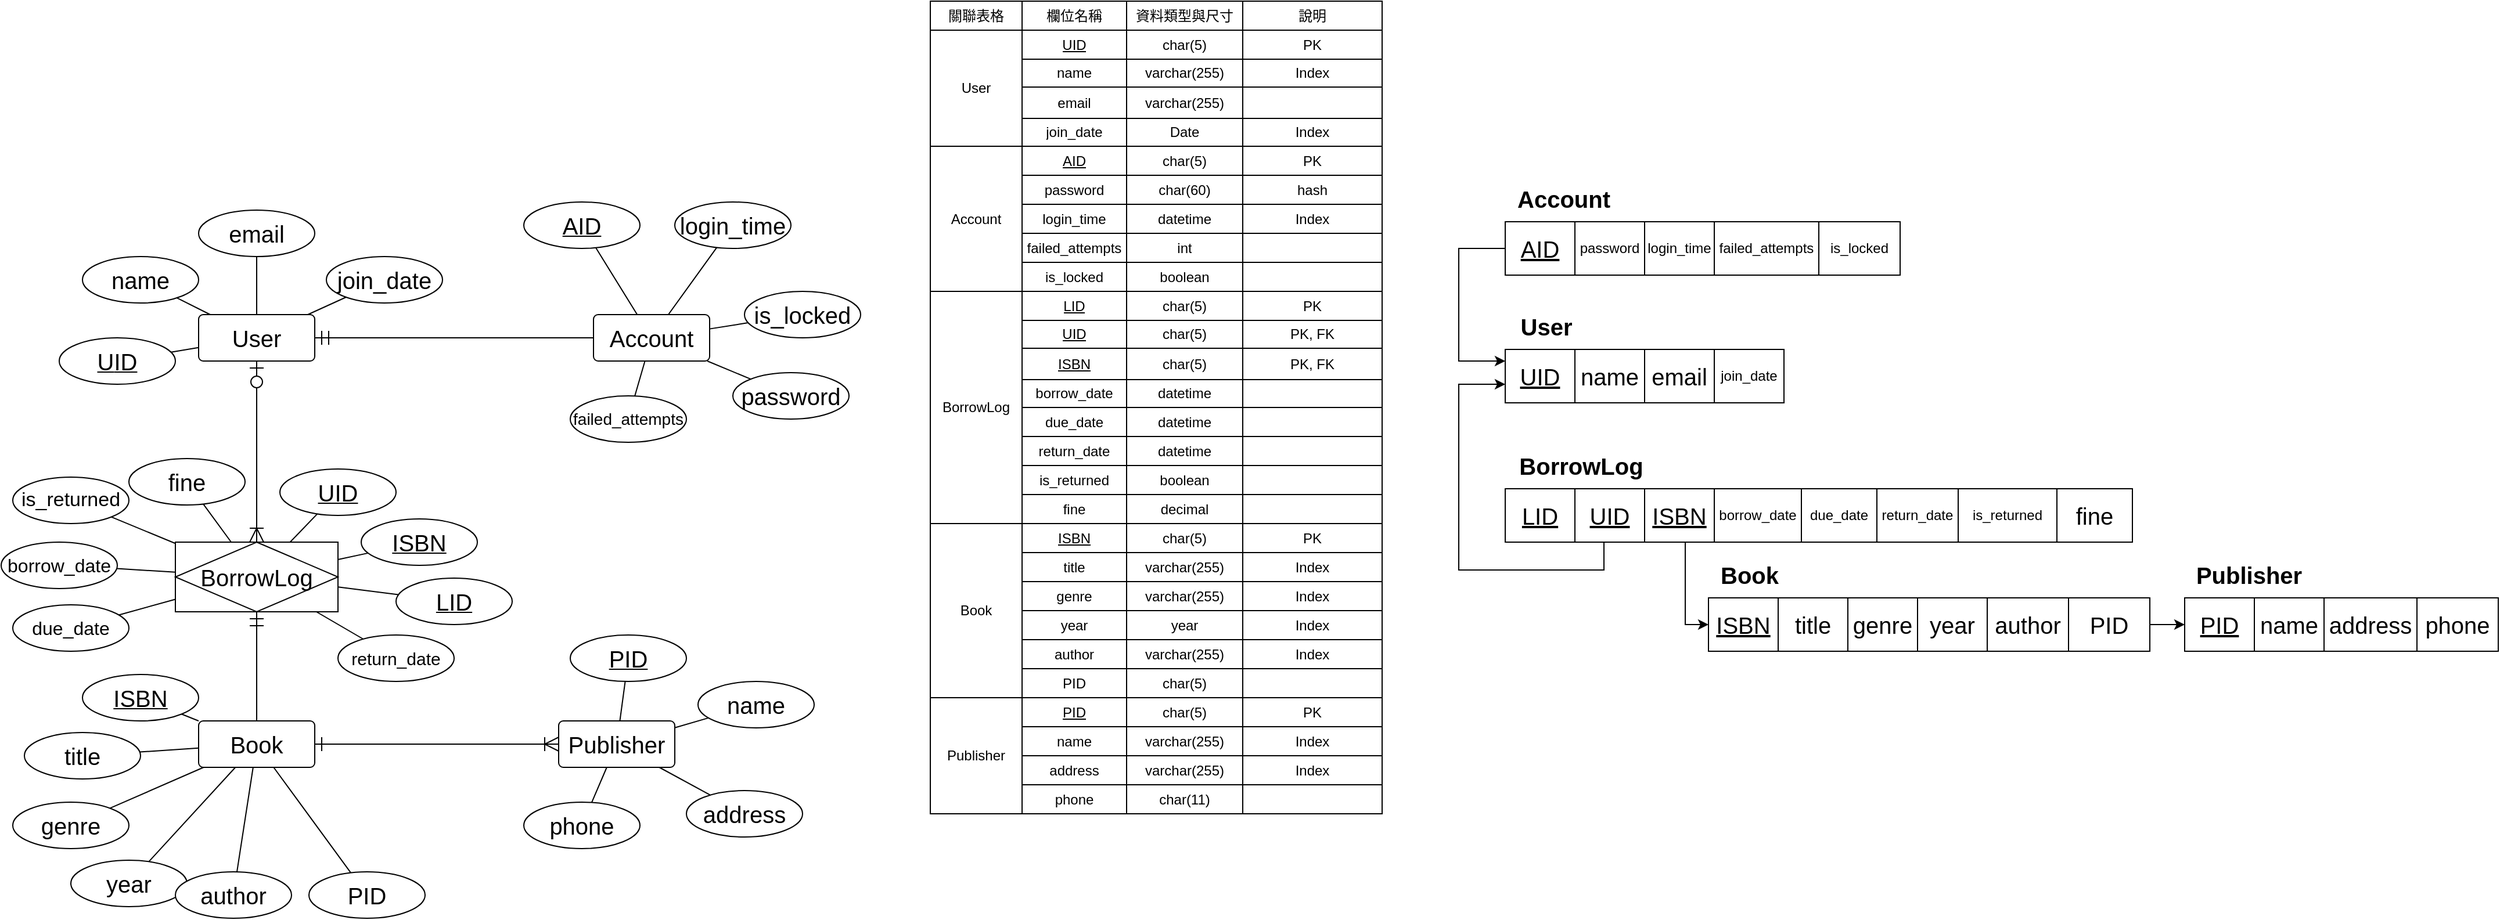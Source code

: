 <mxfile version="27.0.9">
  <diagram name="Page-1" id="tJo9Lzn-0N0sUflmj2gr">
    <mxGraphModel dx="1554" dy="914" grid="1" gridSize="10" guides="1" tooltips="1" connect="1" arrows="1" fold="1" page="1" pageScale="1" pageWidth="850" pageHeight="1100" math="0" shadow="0">
      <root>
        <mxCell id="0" />
        <mxCell id="1" parent="0" />
        <mxCell id="QRxWr9fw43ZFlC9GvlIB-1" value="&lt;font style=&quot;font-size: 20px;&quot;&gt;User&lt;/font&gt;" style="rounded=1;arcSize=10;whiteSpace=wrap;html=1;align=center;" parent="1" vertex="1">
          <mxGeometry x="230" y="390" width="100" height="40" as="geometry" />
        </mxCell>
        <mxCell id="OkRC8KI2_C6IKpgA5My0-60" value="" style="edgeStyle=orthogonalEdgeStyle;rounded=0;orthogonalLoop=1;jettySize=auto;html=1;endSize=10;startSize=10;endArrow=ERoneToMany;endFill=0;startArrow=ERone;startFill=0;" edge="1" parent="1" source="QRxWr9fw43ZFlC9GvlIB-4" target="QRxWr9fw43ZFlC9GvlIB-6">
          <mxGeometry relative="1" as="geometry" />
        </mxCell>
        <mxCell id="QRxWr9fw43ZFlC9GvlIB-4" value="&lt;font style=&quot;font-size: 20px;&quot;&gt;Book&lt;/font&gt;" style="rounded=1;arcSize=10;whiteSpace=wrap;html=1;align=center;" parent="1" vertex="1">
          <mxGeometry x="230" y="740" width="100" height="40" as="geometry" />
        </mxCell>
        <mxCell id="QRxWr9fw43ZFlC9GvlIB-16" value="" style="rounded=0;orthogonalLoop=1;jettySize=auto;html=1;startArrow=ERmandOne;startFill=0;endArrow=none;endSize=10;startSize=10;" parent="1" source="QRxWr9fw43ZFlC9GvlIB-5" target="QRxWr9fw43ZFlC9GvlIB-4" edge="1">
          <mxGeometry relative="1" as="geometry" />
        </mxCell>
        <mxCell id="OkRC8KI2_C6IKpgA5My0-48" value="" style="edgeStyle=orthogonalEdgeStyle;rounded=0;orthogonalLoop=1;jettySize=auto;html=1;endSize=10;startSize=10;endArrow=ERzeroToOne;endFill=0;startArrow=ERoneToMany;startFill=0;" edge="1" parent="1" source="QRxWr9fw43ZFlC9GvlIB-5" target="QRxWr9fw43ZFlC9GvlIB-1">
          <mxGeometry relative="1" as="geometry" />
        </mxCell>
        <mxCell id="QRxWr9fw43ZFlC9GvlIB-5" value="&lt;font style=&quot;font-size: 20px;&quot;&gt;BorrowLog&lt;/font&gt;" style="shape=associativeEntity;whiteSpace=wrap;html=1;align=center;" parent="1" vertex="1">
          <mxGeometry x="210" y="586" width="140" height="60" as="geometry" />
        </mxCell>
        <mxCell id="QRxWr9fw43ZFlC9GvlIB-79" value="" style="rounded=0;orthogonalLoop=1;jettySize=auto;html=1;endArrow=none;startFill=0;" parent="1" source="QRxWr9fw43ZFlC9GvlIB-6" target="QRxWr9fw43ZFlC9GvlIB-69" edge="1">
          <mxGeometry relative="1" as="geometry" />
        </mxCell>
        <mxCell id="QRxWr9fw43ZFlC9GvlIB-83" value="" style="rounded=0;orthogonalLoop=1;jettySize=auto;html=1;endArrow=none;startFill=0;" parent="1" source="QRxWr9fw43ZFlC9GvlIB-6" target="QRxWr9fw43ZFlC9GvlIB-70" edge="1">
          <mxGeometry relative="1" as="geometry" />
        </mxCell>
        <mxCell id="QRxWr9fw43ZFlC9GvlIB-85" value="" style="rounded=0;orthogonalLoop=1;jettySize=auto;html=1;endArrow=none;startFill=0;" parent="1" source="QRxWr9fw43ZFlC9GvlIB-6" target="QRxWr9fw43ZFlC9GvlIB-65" edge="1">
          <mxGeometry relative="1" as="geometry" />
        </mxCell>
        <mxCell id="QRxWr9fw43ZFlC9GvlIB-6" value="&lt;font style=&quot;font-size: 20px;&quot;&gt;Publisher&lt;/font&gt;" style="rounded=1;arcSize=10;whiteSpace=wrap;html=1;align=center;" parent="1" vertex="1">
          <mxGeometry x="540" y="740" width="100" height="40" as="geometry" />
        </mxCell>
        <mxCell id="QRxWr9fw43ZFlC9GvlIB-32" value="" style="rounded=0;orthogonalLoop=1;jettySize=auto;html=1;endArrow=none;startFill=0;" parent="1" source="QRxWr9fw43ZFlC9GvlIB-24" target="QRxWr9fw43ZFlC9GvlIB-1" edge="1">
          <mxGeometry relative="1" as="geometry" />
        </mxCell>
        <mxCell id="QRxWr9fw43ZFlC9GvlIB-24" value="&lt;font style=&quot;font-size: 20px;&quot;&gt;name&lt;/font&gt;" style="ellipse;whiteSpace=wrap;html=1;align=center;" parent="1" vertex="1">
          <mxGeometry x="130" y="340" width="100" height="40" as="geometry" />
        </mxCell>
        <mxCell id="QRxWr9fw43ZFlC9GvlIB-34" value="" style="rounded=0;orthogonalLoop=1;jettySize=auto;html=1;endArrow=none;startFill=0;" parent="1" source="QRxWr9fw43ZFlC9GvlIB-25" target="QRxWr9fw43ZFlC9GvlIB-1" edge="1">
          <mxGeometry relative="1" as="geometry" />
        </mxCell>
        <mxCell id="QRxWr9fw43ZFlC9GvlIB-25" value="&lt;font style=&quot;font-size: 20px;&quot;&gt;email&lt;/font&gt;" style="ellipse;whiteSpace=wrap;html=1;align=center;" parent="1" vertex="1">
          <mxGeometry x="230" y="300" width="100" height="40" as="geometry" />
        </mxCell>
        <mxCell id="OkRC8KI2_C6IKpgA5My0-39" value="" style="rounded=0;orthogonalLoop=1;jettySize=auto;html=1;endArrow=none;startFill=0;" edge="1" parent="1" source="QRxWr9fw43ZFlC9GvlIB-26" target="OkRC8KI2_C6IKpgA5My0-29">
          <mxGeometry relative="1" as="geometry" />
        </mxCell>
        <mxCell id="QRxWr9fw43ZFlC9GvlIB-26" value="&lt;font style=&quot;font-size: 20px;&quot;&gt;password&lt;/font&gt;" style="ellipse;whiteSpace=wrap;html=1;align=center;" parent="1" vertex="1">
          <mxGeometry x="690" y="440" width="100" height="40" as="geometry" />
        </mxCell>
        <mxCell id="QRxWr9fw43ZFlC9GvlIB-35" value="" style="rounded=0;orthogonalLoop=1;jettySize=auto;html=1;endArrow=none;startFill=0;" parent="1" source="QRxWr9fw43ZFlC9GvlIB-27" target="QRxWr9fw43ZFlC9GvlIB-1" edge="1">
          <mxGeometry relative="1" as="geometry" />
        </mxCell>
        <mxCell id="QRxWr9fw43ZFlC9GvlIB-27" value="&lt;font style=&quot;font-size: 20px;&quot;&gt;join_date&lt;/font&gt;" style="ellipse;whiteSpace=wrap;html=1;align=center;" parent="1" vertex="1">
          <mxGeometry x="340" y="340" width="100" height="40" as="geometry" />
        </mxCell>
        <mxCell id="QRxWr9fw43ZFlC9GvlIB-30" value="" style="rounded=0;orthogonalLoop=1;jettySize=auto;html=1;endArrow=none;startFill=0;" parent="1" source="QRxWr9fw43ZFlC9GvlIB-28" target="QRxWr9fw43ZFlC9GvlIB-1" edge="1">
          <mxGeometry relative="1" as="geometry" />
        </mxCell>
        <mxCell id="QRxWr9fw43ZFlC9GvlIB-28" value="&lt;font style=&quot;font-size: 20px;&quot;&gt;U&lt;/font&gt;&lt;span style=&quot;font-size: 20px; background-color: transparent; color: light-dark(rgb(0, 0, 0), rgb(255, 255, 255));&quot;&gt;ID&lt;/span&gt;" style="ellipse;whiteSpace=wrap;html=1;align=center;fontStyle=4;" parent="1" vertex="1">
          <mxGeometry x="110" y="410" width="100" height="40" as="geometry" />
        </mxCell>
        <mxCell id="QRxWr9fw43ZFlC9GvlIB-37" value="" style="rounded=0;orthogonalLoop=1;jettySize=auto;html=1;endArrow=none;startFill=0;" parent="1" source="QRxWr9fw43ZFlC9GvlIB-36" target="QRxWr9fw43ZFlC9GvlIB-5" edge="1">
          <mxGeometry relative="1" as="geometry" />
        </mxCell>
        <mxCell id="QRxWr9fw43ZFlC9GvlIB-36" value="&lt;font style=&quot;font-size: 20px;&quot;&gt;L&lt;/font&gt;&lt;span style=&quot;font-size: 20px; background-color: transparent; color: light-dark(rgb(0, 0, 0), rgb(255, 255, 255));&quot;&gt;ID&lt;/span&gt;" style="ellipse;whiteSpace=wrap;html=1;align=center;fontStyle=4;" parent="1" vertex="1">
          <mxGeometry x="400" y="617" width="100" height="40" as="geometry" />
        </mxCell>
        <mxCell id="QRxWr9fw43ZFlC9GvlIB-45" value="" style="rounded=0;orthogonalLoop=1;jettySize=auto;html=1;endArrow=none;startFill=0;" parent="1" source="QRxWr9fw43ZFlC9GvlIB-38" target="QRxWr9fw43ZFlC9GvlIB-4" edge="1">
          <mxGeometry relative="1" as="geometry" />
        </mxCell>
        <mxCell id="QRxWr9fw43ZFlC9GvlIB-38" value="&lt;font style=&quot;font-size: 20px;&quot;&gt;title&lt;/font&gt;" style="ellipse;whiteSpace=wrap;html=1;align=center;" parent="1" vertex="1">
          <mxGeometry x="80" y="750" width="100" height="40" as="geometry" />
        </mxCell>
        <mxCell id="QRxWr9fw43ZFlC9GvlIB-44" value="" style="rounded=0;orthogonalLoop=1;jettySize=auto;html=1;endArrow=none;startFill=0;" parent="1" source="QRxWr9fw43ZFlC9GvlIB-39" target="QRxWr9fw43ZFlC9GvlIB-4" edge="1">
          <mxGeometry relative="1" as="geometry" />
        </mxCell>
        <mxCell id="QRxWr9fw43ZFlC9GvlIB-39" value="&lt;font style=&quot;font-size: 20px;&quot;&gt;genre&lt;/font&gt;" style="ellipse;whiteSpace=wrap;html=1;align=center;" parent="1" vertex="1">
          <mxGeometry x="70" y="810" width="100" height="40" as="geometry" />
        </mxCell>
        <mxCell id="QRxWr9fw43ZFlC9GvlIB-46" value="" style="rounded=0;orthogonalLoop=1;jettySize=auto;html=1;endArrow=none;startFill=0;" parent="1" source="QRxWr9fw43ZFlC9GvlIB-40" target="QRxWr9fw43ZFlC9GvlIB-4" edge="1">
          <mxGeometry relative="1" as="geometry" />
        </mxCell>
        <mxCell id="QRxWr9fw43ZFlC9GvlIB-40" value="&lt;font style=&quot;font-size: 20px;&quot;&gt;year&lt;/font&gt;" style="ellipse;whiteSpace=wrap;html=1;align=center;" parent="1" vertex="1">
          <mxGeometry x="120" y="860" width="100" height="40" as="geometry" />
        </mxCell>
        <mxCell id="QRxWr9fw43ZFlC9GvlIB-43" value="" style="rounded=0;orthogonalLoop=1;jettySize=auto;html=1;endArrow=none;startFill=0;" parent="1" source="QRxWr9fw43ZFlC9GvlIB-42" target="QRxWr9fw43ZFlC9GvlIB-4" edge="1">
          <mxGeometry relative="1" as="geometry" />
        </mxCell>
        <mxCell id="QRxWr9fw43ZFlC9GvlIB-42" value="&lt;font style=&quot;font-size: 20px;&quot;&gt;ISBN&lt;/font&gt;" style="ellipse;whiteSpace=wrap;html=1;align=center;fontStyle=4;" parent="1" vertex="1">
          <mxGeometry x="130" y="700" width="100" height="40" as="geometry" />
        </mxCell>
        <mxCell id="QRxWr9fw43ZFlC9GvlIB-56" value="" style="rounded=0;orthogonalLoop=1;jettySize=auto;html=1;endArrow=none;startFill=0;" parent="1" source="QRxWr9fw43ZFlC9GvlIB-47" target="QRxWr9fw43ZFlC9GvlIB-5" edge="1">
          <mxGeometry relative="1" as="geometry" />
        </mxCell>
        <mxCell id="QRxWr9fw43ZFlC9GvlIB-47" value="&lt;font style=&quot;font-size: 16px;&quot;&gt;borrow_date&lt;/font&gt;" style="ellipse;whiteSpace=wrap;html=1;align=center;" parent="1" vertex="1">
          <mxGeometry x="60" y="586" width="100" height="40" as="geometry" />
        </mxCell>
        <mxCell id="QRxWr9fw43ZFlC9GvlIB-57" value="" style="rounded=0;orthogonalLoop=1;jettySize=auto;html=1;endArrow=none;startFill=0;" parent="1" source="QRxWr9fw43ZFlC9GvlIB-49" target="QRxWr9fw43ZFlC9GvlIB-5" edge="1">
          <mxGeometry relative="1" as="geometry" />
        </mxCell>
        <mxCell id="QRxWr9fw43ZFlC9GvlIB-49" value="&lt;span style=&quot;font-size: 15px;&quot;&gt;return_date&lt;/span&gt;" style="ellipse;whiteSpace=wrap;html=1;align=center;" parent="1" vertex="1">
          <mxGeometry x="350" y="666" width="100" height="40" as="geometry" />
        </mxCell>
        <mxCell id="QRxWr9fw43ZFlC9GvlIB-59" value="" style="rounded=0;orthogonalLoop=1;jettySize=auto;html=1;endArrow=none;startFill=0;" parent="1" source="QRxWr9fw43ZFlC9GvlIB-50" target="QRxWr9fw43ZFlC9GvlIB-5" edge="1">
          <mxGeometry relative="1" as="geometry" />
        </mxCell>
        <mxCell id="QRxWr9fw43ZFlC9GvlIB-50" value="&lt;font style=&quot;font-size: 16px;&quot;&gt;due_date&lt;/font&gt;" style="ellipse;whiteSpace=wrap;html=1;align=center;" parent="1" vertex="1">
          <mxGeometry x="70" y="640" width="100" height="40" as="geometry" />
        </mxCell>
        <mxCell id="QRxWr9fw43ZFlC9GvlIB-65" value="&lt;font style=&quot;font-size: 20px;&quot;&gt;phone&lt;/font&gt;" style="ellipse;whiteSpace=wrap;html=1;align=center;" parent="1" vertex="1">
          <mxGeometry x="510" y="810" width="100" height="40" as="geometry" />
        </mxCell>
        <mxCell id="QRxWr9fw43ZFlC9GvlIB-81" value="" style="rounded=0;orthogonalLoop=1;jettySize=auto;html=1;endArrow=none;startFill=0;" parent="1" source="QRxWr9fw43ZFlC9GvlIB-68" target="QRxWr9fw43ZFlC9GvlIB-6" edge="1">
          <mxGeometry relative="1" as="geometry" />
        </mxCell>
        <mxCell id="QRxWr9fw43ZFlC9GvlIB-68" value="&lt;font style=&quot;font-size: 20px;&quot;&gt;name&lt;/font&gt;" style="ellipse;whiteSpace=wrap;html=1;align=center;" parent="1" vertex="1">
          <mxGeometry x="660" y="706" width="100" height="40" as="geometry" />
        </mxCell>
        <mxCell id="QRxWr9fw43ZFlC9GvlIB-69" value="&lt;font style=&quot;font-size: 20px;&quot;&gt;PID&lt;/font&gt;" style="ellipse;whiteSpace=wrap;html=1;align=center;fontStyle=4;" parent="1" vertex="1">
          <mxGeometry x="550" y="666" width="100" height="40" as="geometry" />
        </mxCell>
        <mxCell id="QRxWr9fw43ZFlC9GvlIB-70" value="&lt;font style=&quot;font-size: 20px;&quot;&gt;address&lt;/font&gt;" style="ellipse;whiteSpace=wrap;html=1;align=center;" parent="1" vertex="1">
          <mxGeometry x="650" y="800" width="100" height="40" as="geometry" />
        </mxCell>
        <mxCell id="GYjryLiJVZXc0QuzsTRx-1" value="" style="shape=table;startSize=0;container=1;collapsible=0;childLayout=tableLayout;" parent="1" vertex="1">
          <mxGeometry x="860" y="120" width="389" height="700" as="geometry" />
        </mxCell>
        <mxCell id="GYjryLiJVZXc0QuzsTRx-2" style="shape=tableRow;horizontal=0;startSize=0;swimlaneHead=0;swimlaneBody=0;strokeColor=inherit;top=0;left=0;bottom=0;right=0;collapsible=0;dropTarget=0;fillColor=none;points=[[0,0.5],[1,0.5]];portConstraint=eastwest;" parent="GYjryLiJVZXc0QuzsTRx-1" vertex="1">
          <mxGeometry width="389" height="25" as="geometry" />
        </mxCell>
        <mxCell id="GYjryLiJVZXc0QuzsTRx-3" value="關聯表格" style="shape=partialRectangle;html=1;whiteSpace=wrap;connectable=0;strokeColor=inherit;overflow=hidden;fillColor=none;top=0;left=0;bottom=0;right=0;pointerEvents=1;" parent="GYjryLiJVZXc0QuzsTRx-2" vertex="1">
          <mxGeometry width="79" height="25" as="geometry">
            <mxRectangle width="79" height="25" as="alternateBounds" />
          </mxGeometry>
        </mxCell>
        <mxCell id="GYjryLiJVZXc0QuzsTRx-4" value="欄位名稱" style="shape=partialRectangle;html=1;whiteSpace=wrap;connectable=0;strokeColor=inherit;overflow=hidden;fillColor=none;top=0;left=0;bottom=0;right=0;pointerEvents=1;" parent="GYjryLiJVZXc0QuzsTRx-2" vertex="1">
          <mxGeometry x="79" width="90" height="25" as="geometry">
            <mxRectangle width="90" height="25" as="alternateBounds" />
          </mxGeometry>
        </mxCell>
        <mxCell id="GYjryLiJVZXc0QuzsTRx-5" value="資料類型與尺寸" style="shape=partialRectangle;html=1;whiteSpace=wrap;connectable=0;strokeColor=inherit;overflow=hidden;fillColor=none;top=0;left=0;bottom=0;right=0;pointerEvents=1;" parent="GYjryLiJVZXc0QuzsTRx-2" vertex="1">
          <mxGeometry x="169" width="100" height="25" as="geometry">
            <mxRectangle width="100" height="25" as="alternateBounds" />
          </mxGeometry>
        </mxCell>
        <mxCell id="GYjryLiJVZXc0QuzsTRx-6" value="說明" style="shape=partialRectangle;html=1;whiteSpace=wrap;connectable=0;strokeColor=inherit;overflow=hidden;fillColor=none;top=0;left=0;bottom=0;right=0;pointerEvents=1;" parent="GYjryLiJVZXc0QuzsTRx-2" vertex="1">
          <mxGeometry x="269" width="120" height="25" as="geometry">
            <mxRectangle width="120" height="25" as="alternateBounds" />
          </mxGeometry>
        </mxCell>
        <mxCell id="GYjryLiJVZXc0QuzsTRx-7" value="" style="shape=tableRow;horizontal=0;startSize=0;swimlaneHead=0;swimlaneBody=0;strokeColor=inherit;top=0;left=0;bottom=0;right=0;collapsible=0;dropTarget=0;fillColor=none;points=[[0,0.5],[1,0.5]];portConstraint=eastwest;" parent="GYjryLiJVZXc0QuzsTRx-1" vertex="1">
          <mxGeometry y="25" width="389" height="25" as="geometry" />
        </mxCell>
        <mxCell id="GYjryLiJVZXc0QuzsTRx-8" value="User" style="shape=partialRectangle;html=1;whiteSpace=wrap;connectable=0;strokeColor=inherit;overflow=hidden;fillColor=none;top=0;left=0;bottom=0;right=0;pointerEvents=1;rowspan=4;colspan=1;" parent="GYjryLiJVZXc0QuzsTRx-7" vertex="1">
          <mxGeometry width="79" height="100" as="geometry">
            <mxRectangle width="79" height="25" as="alternateBounds" />
          </mxGeometry>
        </mxCell>
        <mxCell id="GYjryLiJVZXc0QuzsTRx-9" value="&lt;u&gt;UID&lt;/u&gt;" style="shape=partialRectangle;html=1;whiteSpace=wrap;connectable=0;strokeColor=inherit;overflow=hidden;fillColor=none;top=0;left=0;bottom=0;right=0;pointerEvents=1;" parent="GYjryLiJVZXc0QuzsTRx-7" vertex="1">
          <mxGeometry x="79" width="90" height="25" as="geometry">
            <mxRectangle width="90" height="25" as="alternateBounds" />
          </mxGeometry>
        </mxCell>
        <mxCell id="GYjryLiJVZXc0QuzsTRx-10" value="char(5)" style="shape=partialRectangle;html=1;whiteSpace=wrap;connectable=0;strokeColor=inherit;overflow=hidden;fillColor=none;top=0;left=0;bottom=0;right=0;pointerEvents=1;" parent="GYjryLiJVZXc0QuzsTRx-7" vertex="1">
          <mxGeometry x="169" width="100" height="25" as="geometry">
            <mxRectangle width="100" height="25" as="alternateBounds" />
          </mxGeometry>
        </mxCell>
        <mxCell id="GYjryLiJVZXc0QuzsTRx-11" value="PK" style="shape=partialRectangle;html=1;whiteSpace=wrap;connectable=0;strokeColor=inherit;overflow=hidden;fillColor=none;top=0;left=0;bottom=0;right=0;pointerEvents=1;" parent="GYjryLiJVZXc0QuzsTRx-7" vertex="1">
          <mxGeometry x="269" width="120" height="25" as="geometry">
            <mxRectangle width="120" height="25" as="alternateBounds" />
          </mxGeometry>
        </mxCell>
        <mxCell id="GYjryLiJVZXc0QuzsTRx-12" value="" style="shape=tableRow;horizontal=0;startSize=0;swimlaneHead=0;swimlaneBody=0;strokeColor=inherit;top=0;left=0;bottom=0;right=0;collapsible=0;dropTarget=0;fillColor=none;points=[[0,0.5],[1,0.5]];portConstraint=eastwest;" parent="GYjryLiJVZXc0QuzsTRx-1" vertex="1">
          <mxGeometry y="50" width="389" height="24" as="geometry" />
        </mxCell>
        <mxCell id="GYjryLiJVZXc0QuzsTRx-13" value="" style="shape=partialRectangle;html=1;whiteSpace=wrap;connectable=0;strokeColor=inherit;overflow=hidden;fillColor=none;top=0;left=0;bottom=0;right=0;pointerEvents=1;" parent="GYjryLiJVZXc0QuzsTRx-12" vertex="1" visible="0">
          <mxGeometry width="79" height="24" as="geometry">
            <mxRectangle width="79" height="24" as="alternateBounds" />
          </mxGeometry>
        </mxCell>
        <mxCell id="GYjryLiJVZXc0QuzsTRx-14" value="name" style="shape=partialRectangle;html=1;whiteSpace=wrap;connectable=0;strokeColor=inherit;overflow=hidden;fillColor=none;top=0;left=0;bottom=0;right=0;pointerEvents=1;" parent="GYjryLiJVZXc0QuzsTRx-12" vertex="1">
          <mxGeometry x="79" width="90" height="24" as="geometry">
            <mxRectangle width="90" height="24" as="alternateBounds" />
          </mxGeometry>
        </mxCell>
        <mxCell id="GYjryLiJVZXc0QuzsTRx-15" value="varchar(255)" style="shape=partialRectangle;html=1;whiteSpace=wrap;connectable=0;strokeColor=inherit;overflow=hidden;fillColor=none;top=0;left=0;bottom=0;right=0;pointerEvents=1;" parent="GYjryLiJVZXc0QuzsTRx-12" vertex="1">
          <mxGeometry x="169" width="100" height="24" as="geometry">
            <mxRectangle width="100" height="24" as="alternateBounds" />
          </mxGeometry>
        </mxCell>
        <mxCell id="GYjryLiJVZXc0QuzsTRx-16" value="Index" style="shape=partialRectangle;html=1;whiteSpace=wrap;connectable=0;strokeColor=inherit;overflow=hidden;fillColor=none;top=0;left=0;bottom=0;right=0;pointerEvents=1;" parent="GYjryLiJVZXc0QuzsTRx-12" vertex="1">
          <mxGeometry x="269" width="120" height="24" as="geometry">
            <mxRectangle width="120" height="24" as="alternateBounds" />
          </mxGeometry>
        </mxCell>
        <mxCell id="GYjryLiJVZXc0QuzsTRx-17" value="" style="shape=tableRow;horizontal=0;startSize=0;swimlaneHead=0;swimlaneBody=0;strokeColor=inherit;top=0;left=0;bottom=0;right=0;collapsible=0;dropTarget=0;fillColor=none;points=[[0,0.5],[1,0.5]];portConstraint=eastwest;" parent="GYjryLiJVZXc0QuzsTRx-1" vertex="1">
          <mxGeometry y="74" width="389" height="27" as="geometry" />
        </mxCell>
        <mxCell id="GYjryLiJVZXc0QuzsTRx-18" value="" style="shape=partialRectangle;html=1;whiteSpace=wrap;connectable=0;strokeColor=inherit;overflow=hidden;fillColor=none;top=0;left=0;bottom=0;right=0;pointerEvents=1;" parent="GYjryLiJVZXc0QuzsTRx-17" vertex="1" visible="0">
          <mxGeometry width="79" height="27" as="geometry">
            <mxRectangle width="79" height="27" as="alternateBounds" />
          </mxGeometry>
        </mxCell>
        <mxCell id="GYjryLiJVZXc0QuzsTRx-19" value="email" style="shape=partialRectangle;html=1;whiteSpace=wrap;connectable=0;strokeColor=inherit;overflow=hidden;fillColor=none;top=0;left=0;bottom=0;right=0;pointerEvents=1;" parent="GYjryLiJVZXc0QuzsTRx-17" vertex="1">
          <mxGeometry x="79" width="90" height="27" as="geometry">
            <mxRectangle width="90" height="27" as="alternateBounds" />
          </mxGeometry>
        </mxCell>
        <mxCell id="GYjryLiJVZXc0QuzsTRx-20" value="varchar(255)" style="shape=partialRectangle;html=1;whiteSpace=wrap;connectable=0;strokeColor=inherit;overflow=hidden;fillColor=none;top=0;left=0;bottom=0;right=0;pointerEvents=1;" parent="GYjryLiJVZXc0QuzsTRx-17" vertex="1">
          <mxGeometry x="169" width="100" height="27" as="geometry">
            <mxRectangle width="100" height="27" as="alternateBounds" />
          </mxGeometry>
        </mxCell>
        <mxCell id="GYjryLiJVZXc0QuzsTRx-21" value="" style="shape=partialRectangle;html=1;whiteSpace=wrap;connectable=0;strokeColor=inherit;overflow=hidden;fillColor=none;top=0;left=0;bottom=0;right=0;pointerEvents=1;" parent="GYjryLiJVZXc0QuzsTRx-17" vertex="1">
          <mxGeometry x="269" width="120" height="27" as="geometry">
            <mxRectangle width="120" height="27" as="alternateBounds" />
          </mxGeometry>
        </mxCell>
        <mxCell id="GYjryLiJVZXc0QuzsTRx-77" style="shape=tableRow;horizontal=0;startSize=0;swimlaneHead=0;swimlaneBody=0;strokeColor=inherit;top=0;left=0;bottom=0;right=0;collapsible=0;dropTarget=0;fillColor=none;points=[[0,0.5],[1,0.5]];portConstraint=eastwest;" parent="GYjryLiJVZXc0QuzsTRx-1" vertex="1">
          <mxGeometry y="101" width="389" height="24" as="geometry" />
        </mxCell>
        <mxCell id="GYjryLiJVZXc0QuzsTRx-78" style="shape=partialRectangle;html=1;whiteSpace=wrap;connectable=0;strokeColor=inherit;overflow=hidden;fillColor=none;top=0;left=0;bottom=0;right=0;pointerEvents=1;" parent="GYjryLiJVZXc0QuzsTRx-77" vertex="1" visible="0">
          <mxGeometry width="79" height="24" as="geometry">
            <mxRectangle width="79" height="24" as="alternateBounds" />
          </mxGeometry>
        </mxCell>
        <mxCell id="GYjryLiJVZXc0QuzsTRx-79" value="join_date" style="shape=partialRectangle;html=1;whiteSpace=wrap;connectable=0;strokeColor=inherit;overflow=hidden;fillColor=none;top=0;left=0;bottom=0;right=0;pointerEvents=1;" parent="GYjryLiJVZXc0QuzsTRx-77" vertex="1">
          <mxGeometry x="79" width="90" height="24" as="geometry">
            <mxRectangle width="90" height="24" as="alternateBounds" />
          </mxGeometry>
        </mxCell>
        <mxCell id="GYjryLiJVZXc0QuzsTRx-80" value="Date" style="shape=partialRectangle;html=1;whiteSpace=wrap;connectable=0;strokeColor=inherit;overflow=hidden;fillColor=none;top=0;left=0;bottom=0;right=0;pointerEvents=1;" parent="GYjryLiJVZXc0QuzsTRx-77" vertex="1">
          <mxGeometry x="169" width="100" height="24" as="geometry">
            <mxRectangle width="100" height="24" as="alternateBounds" />
          </mxGeometry>
        </mxCell>
        <mxCell id="GYjryLiJVZXc0QuzsTRx-81" value="Index" style="shape=partialRectangle;html=1;whiteSpace=wrap;connectable=0;strokeColor=inherit;overflow=hidden;fillColor=none;top=0;left=0;bottom=0;right=0;pointerEvents=1;" parent="GYjryLiJVZXc0QuzsTRx-77" vertex="1">
          <mxGeometry x="269" width="120" height="24" as="geometry">
            <mxRectangle width="120" height="24" as="alternateBounds" />
          </mxGeometry>
        </mxCell>
        <mxCell id="GYjryLiJVZXc0QuzsTRx-27" value="" style="shape=tableRow;horizontal=0;startSize=0;swimlaneHead=0;swimlaneBody=0;strokeColor=inherit;top=0;left=0;bottom=0;right=0;collapsible=0;dropTarget=0;fillColor=none;points=[[0,0.5],[1,0.5]];portConstraint=eastwest;" parent="GYjryLiJVZXc0QuzsTRx-1" vertex="1">
          <mxGeometry y="125" width="389" height="25" as="geometry" />
        </mxCell>
        <mxCell id="GYjryLiJVZXc0QuzsTRx-28" value="Account" style="shape=partialRectangle;html=1;whiteSpace=wrap;connectable=0;strokeColor=inherit;overflow=hidden;fillColor=none;top=0;left=0;bottom=0;right=0;pointerEvents=1;rowspan=5;colspan=1;" parent="GYjryLiJVZXc0QuzsTRx-27" vertex="1">
          <mxGeometry width="79" height="125" as="geometry">
            <mxRectangle width="79" height="25" as="alternateBounds" />
          </mxGeometry>
        </mxCell>
        <mxCell id="GYjryLiJVZXc0QuzsTRx-29" value="&lt;u style=&quot;background-color: transparent; color: light-dark(rgb(0, 0, 0), rgb(255, 255, 255));&quot;&gt;AID&lt;/u&gt;" style="shape=partialRectangle;html=1;whiteSpace=wrap;connectable=0;strokeColor=inherit;overflow=hidden;fillColor=none;top=0;left=0;bottom=0;right=0;pointerEvents=1;" parent="GYjryLiJVZXc0QuzsTRx-27" vertex="1">
          <mxGeometry x="79" width="90" height="25" as="geometry">
            <mxRectangle width="90" height="25" as="alternateBounds" />
          </mxGeometry>
        </mxCell>
        <mxCell id="GYjryLiJVZXc0QuzsTRx-30" value="char(5)" style="shape=partialRectangle;html=1;whiteSpace=wrap;connectable=0;strokeColor=inherit;overflow=hidden;fillColor=none;top=0;left=0;bottom=0;right=0;pointerEvents=1;" parent="GYjryLiJVZXc0QuzsTRx-27" vertex="1">
          <mxGeometry x="169" width="100" height="25" as="geometry">
            <mxRectangle width="100" height="25" as="alternateBounds" />
          </mxGeometry>
        </mxCell>
        <mxCell id="GYjryLiJVZXc0QuzsTRx-31" value="PK" style="shape=partialRectangle;html=1;whiteSpace=wrap;connectable=0;strokeColor=inherit;overflow=hidden;fillColor=none;top=0;left=0;bottom=0;right=0;pointerEvents=1;" parent="GYjryLiJVZXc0QuzsTRx-27" vertex="1">
          <mxGeometry x="269" width="120" height="25" as="geometry">
            <mxRectangle width="120" height="25" as="alternateBounds" />
          </mxGeometry>
        </mxCell>
        <mxCell id="GYjryLiJVZXc0QuzsTRx-32" value="" style="shape=tableRow;horizontal=0;startSize=0;swimlaneHead=0;swimlaneBody=0;strokeColor=inherit;top=0;left=0;bottom=0;right=0;collapsible=0;dropTarget=0;fillColor=none;points=[[0,0.5],[1,0.5]];portConstraint=eastwest;" parent="GYjryLiJVZXc0QuzsTRx-1" vertex="1">
          <mxGeometry y="150" width="389" height="25" as="geometry" />
        </mxCell>
        <mxCell id="GYjryLiJVZXc0QuzsTRx-33" value="" style="shape=partialRectangle;html=1;whiteSpace=wrap;connectable=0;strokeColor=inherit;overflow=hidden;fillColor=none;top=0;left=0;bottom=0;right=0;pointerEvents=1;" parent="GYjryLiJVZXc0QuzsTRx-32" vertex="1" visible="0">
          <mxGeometry width="79" height="25" as="geometry">
            <mxRectangle width="79" height="25" as="alternateBounds" />
          </mxGeometry>
        </mxCell>
        <mxCell id="GYjryLiJVZXc0QuzsTRx-34" value="password" style="shape=partialRectangle;html=1;whiteSpace=wrap;connectable=0;strokeColor=inherit;overflow=hidden;fillColor=none;top=0;left=0;bottom=0;right=0;pointerEvents=1;" parent="GYjryLiJVZXc0QuzsTRx-32" vertex="1">
          <mxGeometry x="79" width="90" height="25" as="geometry">
            <mxRectangle width="90" height="25" as="alternateBounds" />
          </mxGeometry>
        </mxCell>
        <mxCell id="GYjryLiJVZXc0QuzsTRx-35" value="char(60)" style="shape=partialRectangle;html=1;whiteSpace=wrap;connectable=0;strokeColor=inherit;overflow=hidden;fillColor=none;top=0;left=0;bottom=0;right=0;pointerEvents=1;" parent="GYjryLiJVZXc0QuzsTRx-32" vertex="1">
          <mxGeometry x="169" width="100" height="25" as="geometry">
            <mxRectangle width="100" height="25" as="alternateBounds" />
          </mxGeometry>
        </mxCell>
        <mxCell id="GYjryLiJVZXc0QuzsTRx-36" value="hash" style="shape=partialRectangle;html=1;whiteSpace=wrap;connectable=0;strokeColor=inherit;overflow=hidden;fillColor=none;top=0;left=0;bottom=0;right=0;pointerEvents=1;" parent="GYjryLiJVZXc0QuzsTRx-32" vertex="1">
          <mxGeometry x="269" width="120" height="25" as="geometry">
            <mxRectangle width="120" height="25" as="alternateBounds" />
          </mxGeometry>
        </mxCell>
        <mxCell id="GYjryLiJVZXc0QuzsTRx-92" style="shape=tableRow;horizontal=0;startSize=0;swimlaneHead=0;swimlaneBody=0;strokeColor=inherit;top=0;left=0;bottom=0;right=0;collapsible=0;dropTarget=0;fillColor=none;points=[[0,0.5],[1,0.5]];portConstraint=eastwest;" parent="GYjryLiJVZXc0QuzsTRx-1" vertex="1">
          <mxGeometry y="175" width="389" height="25" as="geometry" />
        </mxCell>
        <mxCell id="GYjryLiJVZXc0QuzsTRx-93" style="shape=partialRectangle;html=1;whiteSpace=wrap;connectable=0;strokeColor=inherit;overflow=hidden;fillColor=none;top=0;left=0;bottom=0;right=0;pointerEvents=1;" parent="GYjryLiJVZXc0QuzsTRx-92" vertex="1" visible="0">
          <mxGeometry width="79" height="25" as="geometry">
            <mxRectangle width="79" height="25" as="alternateBounds" />
          </mxGeometry>
        </mxCell>
        <mxCell id="GYjryLiJVZXc0QuzsTRx-94" value="login_time" style="shape=partialRectangle;html=1;whiteSpace=wrap;connectable=0;strokeColor=inherit;overflow=hidden;fillColor=none;top=0;left=0;bottom=0;right=0;pointerEvents=1;" parent="GYjryLiJVZXc0QuzsTRx-92" vertex="1">
          <mxGeometry x="79" width="90" height="25" as="geometry">
            <mxRectangle width="90" height="25" as="alternateBounds" />
          </mxGeometry>
        </mxCell>
        <mxCell id="GYjryLiJVZXc0QuzsTRx-95" value="datetime" style="shape=partialRectangle;html=1;whiteSpace=wrap;connectable=0;strokeColor=inherit;overflow=hidden;fillColor=none;top=0;left=0;bottom=0;right=0;pointerEvents=1;" parent="GYjryLiJVZXc0QuzsTRx-92" vertex="1">
          <mxGeometry x="169" width="100" height="25" as="geometry">
            <mxRectangle width="100" height="25" as="alternateBounds" />
          </mxGeometry>
        </mxCell>
        <mxCell id="GYjryLiJVZXc0QuzsTRx-96" value="Index" style="shape=partialRectangle;html=1;whiteSpace=wrap;connectable=0;strokeColor=inherit;overflow=hidden;fillColor=none;top=0;left=0;bottom=0;right=0;pointerEvents=1;" parent="GYjryLiJVZXc0QuzsTRx-92" vertex="1">
          <mxGeometry x="269" width="120" height="25" as="geometry">
            <mxRectangle width="120" height="25" as="alternateBounds" />
          </mxGeometry>
        </mxCell>
        <mxCell id="GYjryLiJVZXc0QuzsTRx-87" style="shape=tableRow;horizontal=0;startSize=0;swimlaneHead=0;swimlaneBody=0;strokeColor=inherit;top=0;left=0;bottom=0;right=0;collapsible=0;dropTarget=0;fillColor=none;points=[[0,0.5],[1,0.5]];portConstraint=eastwest;" parent="GYjryLiJVZXc0QuzsTRx-1" vertex="1">
          <mxGeometry y="200" width="389" height="25" as="geometry" />
        </mxCell>
        <mxCell id="GYjryLiJVZXc0QuzsTRx-88" style="shape=partialRectangle;html=1;whiteSpace=wrap;connectable=0;strokeColor=inherit;overflow=hidden;fillColor=none;top=0;left=0;bottom=0;right=0;pointerEvents=1;" parent="GYjryLiJVZXc0QuzsTRx-87" vertex="1" visible="0">
          <mxGeometry width="79" height="25" as="geometry">
            <mxRectangle width="79" height="25" as="alternateBounds" />
          </mxGeometry>
        </mxCell>
        <mxCell id="GYjryLiJVZXc0QuzsTRx-89" value="failed_attempts" style="shape=partialRectangle;html=1;whiteSpace=wrap;connectable=0;strokeColor=inherit;overflow=hidden;fillColor=none;top=0;left=0;bottom=0;right=0;pointerEvents=1;" parent="GYjryLiJVZXc0QuzsTRx-87" vertex="1">
          <mxGeometry x="79" width="90" height="25" as="geometry">
            <mxRectangle width="90" height="25" as="alternateBounds" />
          </mxGeometry>
        </mxCell>
        <mxCell id="GYjryLiJVZXc0QuzsTRx-90" value="int" style="shape=partialRectangle;html=1;whiteSpace=wrap;connectable=0;strokeColor=inherit;overflow=hidden;fillColor=none;top=0;left=0;bottom=0;right=0;pointerEvents=1;" parent="GYjryLiJVZXc0QuzsTRx-87" vertex="1">
          <mxGeometry x="169" width="100" height="25" as="geometry">
            <mxRectangle width="100" height="25" as="alternateBounds" />
          </mxGeometry>
        </mxCell>
        <mxCell id="GYjryLiJVZXc0QuzsTRx-91" style="shape=partialRectangle;html=1;whiteSpace=wrap;connectable=0;strokeColor=inherit;overflow=hidden;fillColor=none;top=0;left=0;bottom=0;right=0;pointerEvents=1;" parent="GYjryLiJVZXc0QuzsTRx-87" vertex="1">
          <mxGeometry x="269" width="120" height="25" as="geometry">
            <mxRectangle width="120" height="25" as="alternateBounds" />
          </mxGeometry>
        </mxCell>
        <mxCell id="GYjryLiJVZXc0QuzsTRx-82" style="shape=tableRow;horizontal=0;startSize=0;swimlaneHead=0;swimlaneBody=0;strokeColor=inherit;top=0;left=0;bottom=0;right=0;collapsible=0;dropTarget=0;fillColor=none;points=[[0,0.5],[1,0.5]];portConstraint=eastwest;" parent="GYjryLiJVZXc0QuzsTRx-1" vertex="1">
          <mxGeometry y="225" width="389" height="25" as="geometry" />
        </mxCell>
        <mxCell id="GYjryLiJVZXc0QuzsTRx-83" style="shape=partialRectangle;html=1;whiteSpace=wrap;connectable=0;strokeColor=inherit;overflow=hidden;fillColor=none;top=0;left=0;bottom=0;right=0;pointerEvents=1;" parent="GYjryLiJVZXc0QuzsTRx-82" vertex="1" visible="0">
          <mxGeometry width="79" height="25" as="geometry">
            <mxRectangle width="79" height="25" as="alternateBounds" />
          </mxGeometry>
        </mxCell>
        <mxCell id="GYjryLiJVZXc0QuzsTRx-84" value="is_locked" style="shape=partialRectangle;html=1;whiteSpace=wrap;connectable=0;strokeColor=inherit;overflow=hidden;fillColor=none;top=0;left=0;bottom=0;right=0;pointerEvents=1;" parent="GYjryLiJVZXc0QuzsTRx-82" vertex="1">
          <mxGeometry x="79" width="90" height="25" as="geometry">
            <mxRectangle width="90" height="25" as="alternateBounds" />
          </mxGeometry>
        </mxCell>
        <mxCell id="GYjryLiJVZXc0QuzsTRx-85" value="boolean" style="shape=partialRectangle;html=1;whiteSpace=wrap;connectable=0;strokeColor=inherit;overflow=hidden;fillColor=none;top=0;left=0;bottom=0;right=0;pointerEvents=1;" parent="GYjryLiJVZXc0QuzsTRx-82" vertex="1">
          <mxGeometry x="169" width="100" height="25" as="geometry">
            <mxRectangle width="100" height="25" as="alternateBounds" />
          </mxGeometry>
        </mxCell>
        <mxCell id="GYjryLiJVZXc0QuzsTRx-86" style="shape=partialRectangle;html=1;whiteSpace=wrap;connectable=0;strokeColor=inherit;overflow=hidden;fillColor=none;top=0;left=0;bottom=0;right=0;pointerEvents=1;" parent="GYjryLiJVZXc0QuzsTRx-82" vertex="1">
          <mxGeometry x="269" width="120" height="25" as="geometry">
            <mxRectangle width="120" height="25" as="alternateBounds" />
          </mxGeometry>
        </mxCell>
        <mxCell id="GYjryLiJVZXc0QuzsTRx-42" value="" style="shape=tableRow;horizontal=0;startSize=0;swimlaneHead=0;swimlaneBody=0;strokeColor=inherit;top=0;left=0;bottom=0;right=0;collapsible=0;dropTarget=0;fillColor=none;points=[[0,0.5],[1,0.5]];portConstraint=eastwest;" parent="GYjryLiJVZXc0QuzsTRx-1" vertex="1">
          <mxGeometry y="250" width="389" height="25" as="geometry" />
        </mxCell>
        <mxCell id="GYjryLiJVZXc0QuzsTRx-43" value="BorrowLog" style="shape=partialRectangle;html=1;whiteSpace=wrap;connectable=0;strokeColor=inherit;overflow=hidden;fillColor=none;top=0;left=0;bottom=0;right=0;pointerEvents=1;rowspan=8;colspan=1;" parent="GYjryLiJVZXc0QuzsTRx-42" vertex="1">
          <mxGeometry width="79" height="200" as="geometry">
            <mxRectangle width="79" height="25" as="alternateBounds" />
          </mxGeometry>
        </mxCell>
        <mxCell id="GYjryLiJVZXc0QuzsTRx-44" value="&lt;u&gt;LID&lt;/u&gt;" style="shape=partialRectangle;html=1;whiteSpace=wrap;connectable=0;strokeColor=inherit;overflow=hidden;fillColor=none;top=0;left=0;bottom=0;right=0;pointerEvents=1;" parent="GYjryLiJVZXc0QuzsTRx-42" vertex="1">
          <mxGeometry x="79" width="90" height="25" as="geometry">
            <mxRectangle width="90" height="25" as="alternateBounds" />
          </mxGeometry>
        </mxCell>
        <mxCell id="GYjryLiJVZXc0QuzsTRx-45" value="char(5)" style="shape=partialRectangle;html=1;whiteSpace=wrap;connectable=0;strokeColor=inherit;overflow=hidden;fillColor=none;top=0;left=0;bottom=0;right=0;pointerEvents=1;" parent="GYjryLiJVZXc0QuzsTRx-42" vertex="1">
          <mxGeometry x="169" width="100" height="25" as="geometry">
            <mxRectangle width="100" height="25" as="alternateBounds" />
          </mxGeometry>
        </mxCell>
        <mxCell id="GYjryLiJVZXc0QuzsTRx-46" value="PK" style="shape=partialRectangle;html=1;whiteSpace=wrap;connectable=0;strokeColor=inherit;overflow=hidden;fillColor=none;top=0;left=0;bottom=0;right=0;pointerEvents=1;" parent="GYjryLiJVZXc0QuzsTRx-42" vertex="1">
          <mxGeometry x="269" width="120" height="25" as="geometry">
            <mxRectangle width="120" height="25" as="alternateBounds" />
          </mxGeometry>
        </mxCell>
        <mxCell id="GYjryLiJVZXc0QuzsTRx-47" value="" style="shape=tableRow;horizontal=0;startSize=0;swimlaneHead=0;swimlaneBody=0;strokeColor=inherit;top=0;left=0;bottom=0;right=0;collapsible=0;dropTarget=0;fillColor=none;points=[[0,0.5],[1,0.5]];portConstraint=eastwest;" parent="GYjryLiJVZXc0QuzsTRx-1" vertex="1">
          <mxGeometry y="275" width="389" height="24" as="geometry" />
        </mxCell>
        <mxCell id="GYjryLiJVZXc0QuzsTRx-48" value="" style="shape=partialRectangle;html=1;whiteSpace=wrap;connectable=0;strokeColor=inherit;overflow=hidden;fillColor=none;top=0;left=0;bottom=0;right=0;pointerEvents=1;" parent="GYjryLiJVZXc0QuzsTRx-47" vertex="1" visible="0">
          <mxGeometry width="79" height="24" as="geometry">
            <mxRectangle width="79" height="24" as="alternateBounds" />
          </mxGeometry>
        </mxCell>
        <mxCell id="GYjryLiJVZXc0QuzsTRx-49" value="&lt;u&gt;UID&lt;/u&gt;" style="shape=partialRectangle;html=1;whiteSpace=wrap;connectable=0;strokeColor=inherit;overflow=hidden;fillColor=none;top=0;left=0;bottom=0;right=0;pointerEvents=1;" parent="GYjryLiJVZXc0QuzsTRx-47" vertex="1">
          <mxGeometry x="79" width="90" height="24" as="geometry">
            <mxRectangle width="90" height="24" as="alternateBounds" />
          </mxGeometry>
        </mxCell>
        <mxCell id="GYjryLiJVZXc0QuzsTRx-50" value="char(5)" style="shape=partialRectangle;html=1;whiteSpace=wrap;connectable=0;strokeColor=inherit;overflow=hidden;fillColor=none;top=0;left=0;bottom=0;right=0;pointerEvents=1;" parent="GYjryLiJVZXc0QuzsTRx-47" vertex="1">
          <mxGeometry x="169" width="100" height="24" as="geometry">
            <mxRectangle width="100" height="24" as="alternateBounds" />
          </mxGeometry>
        </mxCell>
        <mxCell id="GYjryLiJVZXc0QuzsTRx-51" value="PK, FK" style="shape=partialRectangle;html=1;whiteSpace=wrap;connectable=0;strokeColor=inherit;overflow=hidden;fillColor=none;top=0;left=0;bottom=0;right=0;pointerEvents=1;" parent="GYjryLiJVZXc0QuzsTRx-47" vertex="1">
          <mxGeometry x="269" width="120" height="24" as="geometry">
            <mxRectangle width="120" height="24" as="alternateBounds" />
          </mxGeometry>
        </mxCell>
        <mxCell id="GYjryLiJVZXc0QuzsTRx-52" value="" style="shape=tableRow;horizontal=0;startSize=0;swimlaneHead=0;swimlaneBody=0;strokeColor=inherit;top=0;left=0;bottom=0;right=0;collapsible=0;dropTarget=0;fillColor=none;points=[[0,0.5],[1,0.5]];portConstraint=eastwest;" parent="GYjryLiJVZXc0QuzsTRx-1" vertex="1">
          <mxGeometry y="299" width="389" height="27" as="geometry" />
        </mxCell>
        <mxCell id="GYjryLiJVZXc0QuzsTRx-53" value="" style="shape=partialRectangle;html=1;whiteSpace=wrap;connectable=0;strokeColor=inherit;overflow=hidden;fillColor=none;top=0;left=0;bottom=0;right=0;pointerEvents=1;" parent="GYjryLiJVZXc0QuzsTRx-52" vertex="1" visible="0">
          <mxGeometry width="79" height="27" as="geometry">
            <mxRectangle width="79" height="27" as="alternateBounds" />
          </mxGeometry>
        </mxCell>
        <mxCell id="GYjryLiJVZXc0QuzsTRx-54" value="&lt;u&gt;ISBN&lt;/u&gt;" style="shape=partialRectangle;html=1;whiteSpace=wrap;connectable=0;strokeColor=inherit;overflow=hidden;fillColor=none;top=0;left=0;bottom=0;right=0;pointerEvents=1;" parent="GYjryLiJVZXc0QuzsTRx-52" vertex="1">
          <mxGeometry x="79" width="90" height="27" as="geometry">
            <mxRectangle width="90" height="27" as="alternateBounds" />
          </mxGeometry>
        </mxCell>
        <mxCell id="GYjryLiJVZXc0QuzsTRx-55" value="char(5)" style="shape=partialRectangle;html=1;whiteSpace=wrap;connectable=0;strokeColor=inherit;overflow=hidden;fillColor=none;top=0;left=0;bottom=0;right=0;pointerEvents=1;" parent="GYjryLiJVZXc0QuzsTRx-52" vertex="1">
          <mxGeometry x="169" width="100" height="27" as="geometry">
            <mxRectangle width="100" height="27" as="alternateBounds" />
          </mxGeometry>
        </mxCell>
        <mxCell id="GYjryLiJVZXc0QuzsTRx-56" value="PK, FK" style="shape=partialRectangle;html=1;whiteSpace=wrap;connectable=0;strokeColor=inherit;overflow=hidden;fillColor=none;top=0;left=0;bottom=0;right=0;pointerEvents=1;" parent="GYjryLiJVZXc0QuzsTRx-52" vertex="1">
          <mxGeometry x="269" width="120" height="27" as="geometry">
            <mxRectangle width="120" height="27" as="alternateBounds" />
          </mxGeometry>
        </mxCell>
        <mxCell id="GYjryLiJVZXc0QuzsTRx-57" value="" style="shape=tableRow;horizontal=0;startSize=0;swimlaneHead=0;swimlaneBody=0;strokeColor=inherit;top=0;left=0;bottom=0;right=0;collapsible=0;dropTarget=0;fillColor=none;points=[[0,0.5],[1,0.5]];portConstraint=eastwest;" parent="GYjryLiJVZXc0QuzsTRx-1" vertex="1">
          <mxGeometry y="326" width="389" height="24" as="geometry" />
        </mxCell>
        <mxCell id="GYjryLiJVZXc0QuzsTRx-58" value="" style="shape=partialRectangle;html=1;whiteSpace=wrap;connectable=0;strokeColor=inherit;overflow=hidden;fillColor=none;top=0;left=0;bottom=0;right=0;pointerEvents=1;" parent="GYjryLiJVZXc0QuzsTRx-57" vertex="1" visible="0">
          <mxGeometry width="79" height="24" as="geometry">
            <mxRectangle width="79" height="24" as="alternateBounds" />
          </mxGeometry>
        </mxCell>
        <mxCell id="GYjryLiJVZXc0QuzsTRx-59" value="borrow_date" style="shape=partialRectangle;html=1;whiteSpace=wrap;connectable=0;strokeColor=inherit;overflow=hidden;fillColor=none;top=0;left=0;bottom=0;right=0;pointerEvents=1;" parent="GYjryLiJVZXc0QuzsTRx-57" vertex="1">
          <mxGeometry x="79" width="90" height="24" as="geometry">
            <mxRectangle width="90" height="24" as="alternateBounds" />
          </mxGeometry>
        </mxCell>
        <mxCell id="GYjryLiJVZXc0QuzsTRx-60" value="datetime" style="shape=partialRectangle;html=1;whiteSpace=wrap;connectable=0;strokeColor=inherit;overflow=hidden;fillColor=none;top=0;left=0;bottom=0;right=0;pointerEvents=1;" parent="GYjryLiJVZXc0QuzsTRx-57" vertex="1">
          <mxGeometry x="169" width="100" height="24" as="geometry">
            <mxRectangle width="100" height="24" as="alternateBounds" />
          </mxGeometry>
        </mxCell>
        <mxCell id="GYjryLiJVZXc0QuzsTRx-61" value="" style="shape=partialRectangle;html=1;whiteSpace=wrap;connectable=0;strokeColor=inherit;overflow=hidden;fillColor=none;top=0;left=0;bottom=0;right=0;pointerEvents=1;" parent="GYjryLiJVZXc0QuzsTRx-57" vertex="1">
          <mxGeometry x="269" width="120" height="24" as="geometry">
            <mxRectangle width="120" height="24" as="alternateBounds" />
          </mxGeometry>
        </mxCell>
        <mxCell id="GYjryLiJVZXc0QuzsTRx-62" value="" style="shape=tableRow;horizontal=0;startSize=0;swimlaneHead=0;swimlaneBody=0;strokeColor=inherit;top=0;left=0;bottom=0;right=0;collapsible=0;dropTarget=0;fillColor=none;points=[[0,0.5],[1,0.5]];portConstraint=eastwest;" parent="GYjryLiJVZXc0QuzsTRx-1" vertex="1">
          <mxGeometry y="350" width="389" height="25" as="geometry" />
        </mxCell>
        <mxCell id="GYjryLiJVZXc0QuzsTRx-63" value="" style="shape=partialRectangle;html=1;whiteSpace=wrap;connectable=0;strokeColor=inherit;overflow=hidden;fillColor=none;top=0;left=0;bottom=0;right=0;pointerEvents=1;" parent="GYjryLiJVZXc0QuzsTRx-62" vertex="1" visible="0">
          <mxGeometry width="79" height="25" as="geometry">
            <mxRectangle width="79" height="25" as="alternateBounds" />
          </mxGeometry>
        </mxCell>
        <mxCell id="GYjryLiJVZXc0QuzsTRx-64" value="due_date" style="shape=partialRectangle;html=1;whiteSpace=wrap;connectable=0;strokeColor=inherit;overflow=hidden;fillColor=none;top=0;left=0;bottom=0;right=0;pointerEvents=1;" parent="GYjryLiJVZXc0QuzsTRx-62" vertex="1">
          <mxGeometry x="79" width="90" height="25" as="geometry">
            <mxRectangle width="90" height="25" as="alternateBounds" />
          </mxGeometry>
        </mxCell>
        <mxCell id="GYjryLiJVZXc0QuzsTRx-65" value="datetime" style="shape=partialRectangle;html=1;whiteSpace=wrap;connectable=0;strokeColor=inherit;overflow=hidden;fillColor=none;top=0;left=0;bottom=0;right=0;pointerEvents=1;" parent="GYjryLiJVZXc0QuzsTRx-62" vertex="1">
          <mxGeometry x="169" width="100" height="25" as="geometry">
            <mxRectangle width="100" height="25" as="alternateBounds" />
          </mxGeometry>
        </mxCell>
        <mxCell id="GYjryLiJVZXc0QuzsTRx-66" value="" style="shape=partialRectangle;html=1;whiteSpace=wrap;connectable=0;strokeColor=inherit;overflow=hidden;fillColor=none;top=0;left=0;bottom=0;right=0;pointerEvents=1;" parent="GYjryLiJVZXc0QuzsTRx-62" vertex="1">
          <mxGeometry x="269" width="120" height="25" as="geometry">
            <mxRectangle width="120" height="25" as="alternateBounds" />
          </mxGeometry>
        </mxCell>
        <mxCell id="GYjryLiJVZXc0QuzsTRx-67" value="" style="shape=tableRow;horizontal=0;startSize=0;swimlaneHead=0;swimlaneBody=0;strokeColor=inherit;top=0;left=0;bottom=0;right=0;collapsible=0;dropTarget=0;fillColor=none;points=[[0,0.5],[1,0.5]];portConstraint=eastwest;" parent="GYjryLiJVZXc0QuzsTRx-1" vertex="1">
          <mxGeometry y="375" width="389" height="25" as="geometry" />
        </mxCell>
        <mxCell id="GYjryLiJVZXc0QuzsTRx-68" value="" style="shape=partialRectangle;html=1;whiteSpace=wrap;connectable=0;strokeColor=inherit;overflow=hidden;fillColor=none;top=0;left=0;bottom=0;right=0;pointerEvents=1;" parent="GYjryLiJVZXc0QuzsTRx-67" vertex="1" visible="0">
          <mxGeometry width="79" height="25" as="geometry">
            <mxRectangle width="79" height="25" as="alternateBounds" />
          </mxGeometry>
        </mxCell>
        <mxCell id="GYjryLiJVZXc0QuzsTRx-69" value="return_date" style="shape=partialRectangle;html=1;whiteSpace=wrap;connectable=0;strokeColor=inherit;overflow=hidden;fillColor=none;top=0;left=0;bottom=0;right=0;pointerEvents=1;" parent="GYjryLiJVZXc0QuzsTRx-67" vertex="1">
          <mxGeometry x="79" width="90" height="25" as="geometry">
            <mxRectangle width="90" height="25" as="alternateBounds" />
          </mxGeometry>
        </mxCell>
        <mxCell id="GYjryLiJVZXc0QuzsTRx-70" value="datetime" style="shape=partialRectangle;html=1;whiteSpace=wrap;connectable=0;strokeColor=inherit;overflow=hidden;fillColor=none;top=0;left=0;bottom=0;right=0;pointerEvents=1;" parent="GYjryLiJVZXc0QuzsTRx-67" vertex="1">
          <mxGeometry x="169" width="100" height="25" as="geometry">
            <mxRectangle width="100" height="25" as="alternateBounds" />
          </mxGeometry>
        </mxCell>
        <mxCell id="GYjryLiJVZXc0QuzsTRx-71" value="" style="shape=partialRectangle;html=1;whiteSpace=wrap;connectable=0;strokeColor=inherit;overflow=hidden;fillColor=none;top=0;left=0;bottom=0;right=0;pointerEvents=1;" parent="GYjryLiJVZXc0QuzsTRx-67" vertex="1">
          <mxGeometry x="269" width="120" height="25" as="geometry">
            <mxRectangle width="120" height="25" as="alternateBounds" />
          </mxGeometry>
        </mxCell>
        <mxCell id="OkRC8KI2_C6IKpgA5My0-14" style="shape=tableRow;horizontal=0;startSize=0;swimlaneHead=0;swimlaneBody=0;strokeColor=inherit;top=0;left=0;bottom=0;right=0;collapsible=0;dropTarget=0;fillColor=none;points=[[0,0.5],[1,0.5]];portConstraint=eastwest;" vertex="1" parent="GYjryLiJVZXc0QuzsTRx-1">
          <mxGeometry y="400" width="389" height="25" as="geometry" />
        </mxCell>
        <mxCell id="OkRC8KI2_C6IKpgA5My0-15" style="shape=partialRectangle;html=1;whiteSpace=wrap;connectable=0;strokeColor=inherit;overflow=hidden;fillColor=none;top=0;left=0;bottom=0;right=0;pointerEvents=1;" vertex="1" visible="0" parent="OkRC8KI2_C6IKpgA5My0-14">
          <mxGeometry width="79" height="25" as="geometry">
            <mxRectangle width="79" height="25" as="alternateBounds" />
          </mxGeometry>
        </mxCell>
        <mxCell id="OkRC8KI2_C6IKpgA5My0-16" value="is_returned" style="shape=partialRectangle;html=1;whiteSpace=wrap;connectable=0;strokeColor=inherit;overflow=hidden;fillColor=none;top=0;left=0;bottom=0;right=0;pointerEvents=1;" vertex="1" parent="OkRC8KI2_C6IKpgA5My0-14">
          <mxGeometry x="79" width="90" height="25" as="geometry">
            <mxRectangle width="90" height="25" as="alternateBounds" />
          </mxGeometry>
        </mxCell>
        <mxCell id="OkRC8KI2_C6IKpgA5My0-17" value="boolean" style="shape=partialRectangle;html=1;whiteSpace=wrap;connectable=0;strokeColor=inherit;overflow=hidden;fillColor=none;top=0;left=0;bottom=0;right=0;pointerEvents=1;" vertex="1" parent="OkRC8KI2_C6IKpgA5My0-14">
          <mxGeometry x="169" width="100" height="25" as="geometry">
            <mxRectangle width="100" height="25" as="alternateBounds" />
          </mxGeometry>
        </mxCell>
        <mxCell id="OkRC8KI2_C6IKpgA5My0-18" style="shape=partialRectangle;html=1;whiteSpace=wrap;connectable=0;strokeColor=inherit;overflow=hidden;fillColor=none;top=0;left=0;bottom=0;right=0;pointerEvents=1;" vertex="1" parent="OkRC8KI2_C6IKpgA5My0-14">
          <mxGeometry x="269" width="120" height="25" as="geometry">
            <mxRectangle width="120" height="25" as="alternateBounds" />
          </mxGeometry>
        </mxCell>
        <mxCell id="OkRC8KI2_C6IKpgA5My0-9" style="shape=tableRow;horizontal=0;startSize=0;swimlaneHead=0;swimlaneBody=0;strokeColor=inherit;top=0;left=0;bottom=0;right=0;collapsible=0;dropTarget=0;fillColor=none;points=[[0,0.5],[1,0.5]];portConstraint=eastwest;" vertex="1" parent="GYjryLiJVZXc0QuzsTRx-1">
          <mxGeometry y="425" width="389" height="25" as="geometry" />
        </mxCell>
        <mxCell id="OkRC8KI2_C6IKpgA5My0-10" style="shape=partialRectangle;html=1;whiteSpace=wrap;connectable=0;strokeColor=inherit;overflow=hidden;fillColor=none;top=0;left=0;bottom=0;right=0;pointerEvents=1;" vertex="1" visible="0" parent="OkRC8KI2_C6IKpgA5My0-9">
          <mxGeometry width="79" height="25" as="geometry">
            <mxRectangle width="79" height="25" as="alternateBounds" />
          </mxGeometry>
        </mxCell>
        <mxCell id="OkRC8KI2_C6IKpgA5My0-11" value="fine" style="shape=partialRectangle;html=1;whiteSpace=wrap;connectable=0;strokeColor=inherit;overflow=hidden;fillColor=none;top=0;left=0;bottom=0;right=0;pointerEvents=1;" vertex="1" parent="OkRC8KI2_C6IKpgA5My0-9">
          <mxGeometry x="79" width="90" height="25" as="geometry">
            <mxRectangle width="90" height="25" as="alternateBounds" />
          </mxGeometry>
        </mxCell>
        <mxCell id="OkRC8KI2_C6IKpgA5My0-12" value="decimal" style="shape=partialRectangle;html=1;whiteSpace=wrap;connectable=0;strokeColor=inherit;overflow=hidden;fillColor=none;top=0;left=0;bottom=0;right=0;pointerEvents=1;" vertex="1" parent="OkRC8KI2_C6IKpgA5My0-9">
          <mxGeometry x="169" width="100" height="25" as="geometry">
            <mxRectangle width="100" height="25" as="alternateBounds" />
          </mxGeometry>
        </mxCell>
        <mxCell id="OkRC8KI2_C6IKpgA5My0-13" style="shape=partialRectangle;html=1;whiteSpace=wrap;connectable=0;strokeColor=inherit;overflow=hidden;fillColor=none;top=0;left=0;bottom=0;right=0;pointerEvents=1;" vertex="1" parent="OkRC8KI2_C6IKpgA5My0-9">
          <mxGeometry x="269" width="120" height="25" as="geometry">
            <mxRectangle width="120" height="25" as="alternateBounds" />
          </mxGeometry>
        </mxCell>
        <mxCell id="GYjryLiJVZXc0QuzsTRx-132" style="shape=tableRow;horizontal=0;startSize=0;swimlaneHead=0;swimlaneBody=0;strokeColor=inherit;top=0;left=0;bottom=0;right=0;collapsible=0;dropTarget=0;fillColor=none;points=[[0,0.5],[1,0.5]];portConstraint=eastwest;" parent="GYjryLiJVZXc0QuzsTRx-1" vertex="1">
          <mxGeometry y="450" width="389" height="25" as="geometry" />
        </mxCell>
        <mxCell id="GYjryLiJVZXc0QuzsTRx-133" value="Book" style="shape=partialRectangle;html=1;whiteSpace=wrap;connectable=0;strokeColor=inherit;overflow=hidden;fillColor=none;top=0;left=0;bottom=0;right=0;pointerEvents=1;rowspan=6;colspan=1;" parent="GYjryLiJVZXc0QuzsTRx-132" vertex="1">
          <mxGeometry width="79" height="150" as="geometry">
            <mxRectangle width="79" height="25" as="alternateBounds" />
          </mxGeometry>
        </mxCell>
        <mxCell id="GYjryLiJVZXc0QuzsTRx-134" value="&lt;u&gt;ISBN&lt;/u&gt;" style="shape=partialRectangle;html=1;whiteSpace=wrap;connectable=0;strokeColor=inherit;overflow=hidden;fillColor=none;top=0;left=0;bottom=0;right=0;pointerEvents=1;" parent="GYjryLiJVZXc0QuzsTRx-132" vertex="1">
          <mxGeometry x="79" width="90" height="25" as="geometry">
            <mxRectangle width="90" height="25" as="alternateBounds" />
          </mxGeometry>
        </mxCell>
        <mxCell id="GYjryLiJVZXc0QuzsTRx-135" value="char(5)" style="shape=partialRectangle;html=1;whiteSpace=wrap;connectable=0;strokeColor=inherit;overflow=hidden;fillColor=none;top=0;left=0;bottom=0;right=0;pointerEvents=1;" parent="GYjryLiJVZXc0QuzsTRx-132" vertex="1">
          <mxGeometry x="169" width="100" height="25" as="geometry">
            <mxRectangle width="100" height="25" as="alternateBounds" />
          </mxGeometry>
        </mxCell>
        <mxCell id="GYjryLiJVZXc0QuzsTRx-136" value="PK" style="shape=partialRectangle;html=1;whiteSpace=wrap;connectable=0;strokeColor=inherit;overflow=hidden;fillColor=none;top=0;left=0;bottom=0;right=0;pointerEvents=1;" parent="GYjryLiJVZXc0QuzsTRx-132" vertex="1">
          <mxGeometry x="269" width="120" height="25" as="geometry">
            <mxRectangle width="120" height="25" as="alternateBounds" />
          </mxGeometry>
        </mxCell>
        <mxCell id="GYjryLiJVZXc0QuzsTRx-147" style="shape=tableRow;horizontal=0;startSize=0;swimlaneHead=0;swimlaneBody=0;strokeColor=inherit;top=0;left=0;bottom=0;right=0;collapsible=0;dropTarget=0;fillColor=none;points=[[0,0.5],[1,0.5]];portConstraint=eastwest;" parent="GYjryLiJVZXc0QuzsTRx-1" vertex="1">
          <mxGeometry y="475" width="389" height="25" as="geometry" />
        </mxCell>
        <mxCell id="GYjryLiJVZXc0QuzsTRx-148" style="shape=partialRectangle;html=1;whiteSpace=wrap;connectable=0;strokeColor=inherit;overflow=hidden;fillColor=none;top=0;left=0;bottom=0;right=0;pointerEvents=1;" parent="GYjryLiJVZXc0QuzsTRx-147" vertex="1" visible="0">
          <mxGeometry width="79" height="25" as="geometry">
            <mxRectangle width="79" height="25" as="alternateBounds" />
          </mxGeometry>
        </mxCell>
        <mxCell id="GYjryLiJVZXc0QuzsTRx-149" value="title" style="shape=partialRectangle;html=1;whiteSpace=wrap;connectable=0;strokeColor=inherit;overflow=hidden;fillColor=none;top=0;left=0;bottom=0;right=0;pointerEvents=1;" parent="GYjryLiJVZXc0QuzsTRx-147" vertex="1">
          <mxGeometry x="79" width="90" height="25" as="geometry">
            <mxRectangle width="90" height="25" as="alternateBounds" />
          </mxGeometry>
        </mxCell>
        <mxCell id="GYjryLiJVZXc0QuzsTRx-150" value="varchar(255)" style="shape=partialRectangle;html=1;whiteSpace=wrap;connectable=0;strokeColor=inherit;overflow=hidden;fillColor=none;top=0;left=0;bottom=0;right=0;pointerEvents=1;" parent="GYjryLiJVZXc0QuzsTRx-147" vertex="1">
          <mxGeometry x="169" width="100" height="25" as="geometry">
            <mxRectangle width="100" height="25" as="alternateBounds" />
          </mxGeometry>
        </mxCell>
        <mxCell id="GYjryLiJVZXc0QuzsTRx-151" value="Index" style="shape=partialRectangle;html=1;whiteSpace=wrap;connectable=0;strokeColor=inherit;overflow=hidden;fillColor=none;top=0;left=0;bottom=0;right=0;pointerEvents=1;" parent="GYjryLiJVZXc0QuzsTRx-147" vertex="1">
          <mxGeometry x="269" width="120" height="25" as="geometry">
            <mxRectangle width="120" height="25" as="alternateBounds" />
          </mxGeometry>
        </mxCell>
        <mxCell id="GYjryLiJVZXc0QuzsTRx-142" style="shape=tableRow;horizontal=0;startSize=0;swimlaneHead=0;swimlaneBody=0;strokeColor=inherit;top=0;left=0;bottom=0;right=0;collapsible=0;dropTarget=0;fillColor=none;points=[[0,0.5],[1,0.5]];portConstraint=eastwest;" parent="GYjryLiJVZXc0QuzsTRx-1" vertex="1">
          <mxGeometry y="500" width="389" height="25" as="geometry" />
        </mxCell>
        <mxCell id="GYjryLiJVZXc0QuzsTRx-143" style="shape=partialRectangle;html=1;whiteSpace=wrap;connectable=0;strokeColor=inherit;overflow=hidden;fillColor=none;top=0;left=0;bottom=0;right=0;pointerEvents=1;" parent="GYjryLiJVZXc0QuzsTRx-142" vertex="1" visible="0">
          <mxGeometry width="79" height="25" as="geometry">
            <mxRectangle width="79" height="25" as="alternateBounds" />
          </mxGeometry>
        </mxCell>
        <mxCell id="GYjryLiJVZXc0QuzsTRx-144" value="genre" style="shape=partialRectangle;html=1;whiteSpace=wrap;connectable=0;strokeColor=inherit;overflow=hidden;fillColor=none;top=0;left=0;bottom=0;right=0;pointerEvents=1;" parent="GYjryLiJVZXc0QuzsTRx-142" vertex="1">
          <mxGeometry x="79" width="90" height="25" as="geometry">
            <mxRectangle width="90" height="25" as="alternateBounds" />
          </mxGeometry>
        </mxCell>
        <mxCell id="GYjryLiJVZXc0QuzsTRx-145" value="varchar(255)" style="shape=partialRectangle;html=1;whiteSpace=wrap;connectable=0;strokeColor=inherit;overflow=hidden;fillColor=none;top=0;left=0;bottom=0;right=0;pointerEvents=1;" parent="GYjryLiJVZXc0QuzsTRx-142" vertex="1">
          <mxGeometry x="169" width="100" height="25" as="geometry">
            <mxRectangle width="100" height="25" as="alternateBounds" />
          </mxGeometry>
        </mxCell>
        <mxCell id="GYjryLiJVZXc0QuzsTRx-146" value="Index" style="shape=partialRectangle;html=1;whiteSpace=wrap;connectable=0;strokeColor=inherit;overflow=hidden;fillColor=none;top=0;left=0;bottom=0;right=0;pointerEvents=1;" parent="GYjryLiJVZXc0QuzsTRx-142" vertex="1">
          <mxGeometry x="269" width="120" height="25" as="geometry">
            <mxRectangle width="120" height="25" as="alternateBounds" />
          </mxGeometry>
        </mxCell>
        <mxCell id="GYjryLiJVZXc0QuzsTRx-137" style="shape=tableRow;horizontal=0;startSize=0;swimlaneHead=0;swimlaneBody=0;strokeColor=inherit;top=0;left=0;bottom=0;right=0;collapsible=0;dropTarget=0;fillColor=none;points=[[0,0.5],[1,0.5]];portConstraint=eastwest;" parent="GYjryLiJVZXc0QuzsTRx-1" vertex="1">
          <mxGeometry y="525" width="389" height="25" as="geometry" />
        </mxCell>
        <mxCell id="GYjryLiJVZXc0QuzsTRx-138" style="shape=partialRectangle;html=1;whiteSpace=wrap;connectable=0;strokeColor=inherit;overflow=hidden;fillColor=none;top=0;left=0;bottom=0;right=0;pointerEvents=1;" parent="GYjryLiJVZXc0QuzsTRx-137" vertex="1" visible="0">
          <mxGeometry width="79" height="25" as="geometry">
            <mxRectangle width="79" height="25" as="alternateBounds" />
          </mxGeometry>
        </mxCell>
        <mxCell id="GYjryLiJVZXc0QuzsTRx-139" value="year" style="shape=partialRectangle;html=1;whiteSpace=wrap;connectable=0;strokeColor=inherit;overflow=hidden;fillColor=none;top=0;left=0;bottom=0;right=0;pointerEvents=1;" parent="GYjryLiJVZXc0QuzsTRx-137" vertex="1">
          <mxGeometry x="79" width="90" height="25" as="geometry">
            <mxRectangle width="90" height="25" as="alternateBounds" />
          </mxGeometry>
        </mxCell>
        <mxCell id="GYjryLiJVZXc0QuzsTRx-140" value="year" style="shape=partialRectangle;html=1;whiteSpace=wrap;connectable=0;strokeColor=inherit;overflow=hidden;fillColor=none;top=0;left=0;bottom=0;right=0;pointerEvents=1;" parent="GYjryLiJVZXc0QuzsTRx-137" vertex="1">
          <mxGeometry x="169" width="100" height="25" as="geometry">
            <mxRectangle width="100" height="25" as="alternateBounds" />
          </mxGeometry>
        </mxCell>
        <mxCell id="GYjryLiJVZXc0QuzsTRx-141" value="Index" style="shape=partialRectangle;html=1;whiteSpace=wrap;connectable=0;strokeColor=inherit;overflow=hidden;fillColor=none;top=0;left=0;bottom=0;right=0;pointerEvents=1;" parent="GYjryLiJVZXc0QuzsTRx-137" vertex="1">
          <mxGeometry x="269" width="120" height="25" as="geometry">
            <mxRectangle width="120" height="25" as="alternateBounds" />
          </mxGeometry>
        </mxCell>
        <mxCell id="OkRC8KI2_C6IKpgA5My0-24" style="shape=tableRow;horizontal=0;startSize=0;swimlaneHead=0;swimlaneBody=0;strokeColor=inherit;top=0;left=0;bottom=0;right=0;collapsible=0;dropTarget=0;fillColor=none;points=[[0,0.5],[1,0.5]];portConstraint=eastwest;" vertex="1" parent="GYjryLiJVZXc0QuzsTRx-1">
          <mxGeometry y="550" width="389" height="25" as="geometry" />
        </mxCell>
        <mxCell id="OkRC8KI2_C6IKpgA5My0-25" style="shape=partialRectangle;html=1;whiteSpace=wrap;connectable=0;strokeColor=inherit;overflow=hidden;fillColor=none;top=0;left=0;bottom=0;right=0;pointerEvents=1;" vertex="1" visible="0" parent="OkRC8KI2_C6IKpgA5My0-24">
          <mxGeometry width="79" height="25" as="geometry">
            <mxRectangle width="79" height="25" as="alternateBounds" />
          </mxGeometry>
        </mxCell>
        <mxCell id="OkRC8KI2_C6IKpgA5My0-26" value="author" style="shape=partialRectangle;html=1;whiteSpace=wrap;connectable=0;strokeColor=inherit;overflow=hidden;fillColor=none;top=0;left=0;bottom=0;right=0;pointerEvents=1;" vertex="1" parent="OkRC8KI2_C6IKpgA5My0-24">
          <mxGeometry x="79" width="90" height="25" as="geometry">
            <mxRectangle width="90" height="25" as="alternateBounds" />
          </mxGeometry>
        </mxCell>
        <mxCell id="OkRC8KI2_C6IKpgA5My0-27" value="varchar(255)" style="shape=partialRectangle;html=1;whiteSpace=wrap;connectable=0;strokeColor=inherit;overflow=hidden;fillColor=none;top=0;left=0;bottom=0;right=0;pointerEvents=1;" vertex="1" parent="OkRC8KI2_C6IKpgA5My0-24">
          <mxGeometry x="169" width="100" height="25" as="geometry">
            <mxRectangle width="100" height="25" as="alternateBounds" />
          </mxGeometry>
        </mxCell>
        <mxCell id="OkRC8KI2_C6IKpgA5My0-28" value="Index" style="shape=partialRectangle;html=1;whiteSpace=wrap;connectable=0;strokeColor=inherit;overflow=hidden;fillColor=none;top=0;left=0;bottom=0;right=0;pointerEvents=1;" vertex="1" parent="OkRC8KI2_C6IKpgA5My0-24">
          <mxGeometry x="269" width="120" height="25" as="geometry">
            <mxRectangle width="120" height="25" as="alternateBounds" />
          </mxGeometry>
        </mxCell>
        <mxCell id="OkRC8KI2_C6IKpgA5My0-19" style="shape=tableRow;horizontal=0;startSize=0;swimlaneHead=0;swimlaneBody=0;strokeColor=inherit;top=0;left=0;bottom=0;right=0;collapsible=0;dropTarget=0;fillColor=none;points=[[0,0.5],[1,0.5]];portConstraint=eastwest;" vertex="1" parent="GYjryLiJVZXc0QuzsTRx-1">
          <mxGeometry y="575" width="389" height="25" as="geometry" />
        </mxCell>
        <mxCell id="OkRC8KI2_C6IKpgA5My0-20" style="shape=partialRectangle;html=1;whiteSpace=wrap;connectable=0;strokeColor=inherit;overflow=hidden;fillColor=none;top=0;left=0;bottom=0;right=0;pointerEvents=1;" vertex="1" visible="0" parent="OkRC8KI2_C6IKpgA5My0-19">
          <mxGeometry width="79" height="25" as="geometry">
            <mxRectangle width="79" height="25" as="alternateBounds" />
          </mxGeometry>
        </mxCell>
        <mxCell id="OkRC8KI2_C6IKpgA5My0-21" value="PID" style="shape=partialRectangle;html=1;whiteSpace=wrap;connectable=0;strokeColor=inherit;overflow=hidden;fillColor=none;top=0;left=0;bottom=0;right=0;pointerEvents=1;" vertex="1" parent="OkRC8KI2_C6IKpgA5My0-19">
          <mxGeometry x="79" width="90" height="25" as="geometry">
            <mxRectangle width="90" height="25" as="alternateBounds" />
          </mxGeometry>
        </mxCell>
        <mxCell id="OkRC8KI2_C6IKpgA5My0-22" value="char(5)" style="shape=partialRectangle;html=1;whiteSpace=wrap;connectable=0;strokeColor=inherit;overflow=hidden;fillColor=none;top=0;left=0;bottom=0;right=0;pointerEvents=1;" vertex="1" parent="OkRC8KI2_C6IKpgA5My0-19">
          <mxGeometry x="169" width="100" height="25" as="geometry">
            <mxRectangle width="100" height="25" as="alternateBounds" />
          </mxGeometry>
        </mxCell>
        <mxCell id="OkRC8KI2_C6IKpgA5My0-23" style="shape=partialRectangle;html=1;whiteSpace=wrap;connectable=0;strokeColor=inherit;overflow=hidden;fillColor=none;top=0;left=0;bottom=0;right=0;pointerEvents=1;" vertex="1" parent="OkRC8KI2_C6IKpgA5My0-19">
          <mxGeometry x="269" width="120" height="25" as="geometry">
            <mxRectangle width="120" height="25" as="alternateBounds" />
          </mxGeometry>
        </mxCell>
        <mxCell id="GYjryLiJVZXc0QuzsTRx-112" style="shape=tableRow;horizontal=0;startSize=0;swimlaneHead=0;swimlaneBody=0;strokeColor=inherit;top=0;left=0;bottom=0;right=0;collapsible=0;dropTarget=0;fillColor=none;points=[[0,0.5],[1,0.5]];portConstraint=eastwest;" parent="GYjryLiJVZXc0QuzsTRx-1" vertex="1">
          <mxGeometry y="600" width="389" height="25" as="geometry" />
        </mxCell>
        <mxCell id="GYjryLiJVZXc0QuzsTRx-113" value="Publisher" style="shape=partialRectangle;html=1;whiteSpace=wrap;connectable=0;strokeColor=inherit;overflow=hidden;fillColor=none;top=0;left=0;bottom=0;right=0;pointerEvents=1;rowspan=4;colspan=1;" parent="GYjryLiJVZXc0QuzsTRx-112" vertex="1">
          <mxGeometry width="79" height="100" as="geometry">
            <mxRectangle width="79" height="25" as="alternateBounds" />
          </mxGeometry>
        </mxCell>
        <mxCell id="GYjryLiJVZXc0QuzsTRx-114" value="&lt;u&gt;PID&lt;/u&gt;" style="shape=partialRectangle;html=1;whiteSpace=wrap;connectable=0;strokeColor=inherit;overflow=hidden;fillColor=none;top=0;left=0;bottom=0;right=0;pointerEvents=1;" parent="GYjryLiJVZXc0QuzsTRx-112" vertex="1">
          <mxGeometry x="79" width="90" height="25" as="geometry">
            <mxRectangle width="90" height="25" as="alternateBounds" />
          </mxGeometry>
        </mxCell>
        <mxCell id="GYjryLiJVZXc0QuzsTRx-115" value="char(5)" style="shape=partialRectangle;html=1;whiteSpace=wrap;connectable=0;strokeColor=inherit;overflow=hidden;fillColor=none;top=0;left=0;bottom=0;right=0;pointerEvents=1;" parent="GYjryLiJVZXc0QuzsTRx-112" vertex="1">
          <mxGeometry x="169" width="100" height="25" as="geometry">
            <mxRectangle width="100" height="25" as="alternateBounds" />
          </mxGeometry>
        </mxCell>
        <mxCell id="GYjryLiJVZXc0QuzsTRx-116" value="PK" style="shape=partialRectangle;html=1;whiteSpace=wrap;connectable=0;strokeColor=inherit;overflow=hidden;fillColor=none;top=0;left=0;bottom=0;right=0;pointerEvents=1;" parent="GYjryLiJVZXc0QuzsTRx-112" vertex="1">
          <mxGeometry x="269" width="120" height="25" as="geometry">
            <mxRectangle width="120" height="25" as="alternateBounds" />
          </mxGeometry>
        </mxCell>
        <mxCell id="GYjryLiJVZXc0QuzsTRx-107" style="shape=tableRow;horizontal=0;startSize=0;swimlaneHead=0;swimlaneBody=0;strokeColor=inherit;top=0;left=0;bottom=0;right=0;collapsible=0;dropTarget=0;fillColor=none;points=[[0,0.5],[1,0.5]];portConstraint=eastwest;" parent="GYjryLiJVZXc0QuzsTRx-1" vertex="1">
          <mxGeometry y="625" width="389" height="25" as="geometry" />
        </mxCell>
        <mxCell id="GYjryLiJVZXc0QuzsTRx-108" style="shape=partialRectangle;html=1;whiteSpace=wrap;connectable=0;strokeColor=inherit;overflow=hidden;fillColor=none;top=0;left=0;bottom=0;right=0;pointerEvents=1;" parent="GYjryLiJVZXc0QuzsTRx-107" vertex="1" visible="0">
          <mxGeometry width="79" height="25" as="geometry">
            <mxRectangle width="79" height="25" as="alternateBounds" />
          </mxGeometry>
        </mxCell>
        <mxCell id="GYjryLiJVZXc0QuzsTRx-109" value="name" style="shape=partialRectangle;html=1;whiteSpace=wrap;connectable=0;strokeColor=inherit;overflow=hidden;fillColor=none;top=0;left=0;bottom=0;right=0;pointerEvents=1;" parent="GYjryLiJVZXc0QuzsTRx-107" vertex="1">
          <mxGeometry x="79" width="90" height="25" as="geometry">
            <mxRectangle width="90" height="25" as="alternateBounds" />
          </mxGeometry>
        </mxCell>
        <mxCell id="GYjryLiJVZXc0QuzsTRx-110" value="varchar(255)" style="shape=partialRectangle;html=1;whiteSpace=wrap;connectable=0;strokeColor=inherit;overflow=hidden;fillColor=none;top=0;left=0;bottom=0;right=0;pointerEvents=1;" parent="GYjryLiJVZXc0QuzsTRx-107" vertex="1">
          <mxGeometry x="169" width="100" height="25" as="geometry">
            <mxRectangle width="100" height="25" as="alternateBounds" />
          </mxGeometry>
        </mxCell>
        <mxCell id="GYjryLiJVZXc0QuzsTRx-111" value="Index" style="shape=partialRectangle;html=1;whiteSpace=wrap;connectable=0;strokeColor=inherit;overflow=hidden;fillColor=none;top=0;left=0;bottom=0;right=0;pointerEvents=1;" parent="GYjryLiJVZXc0QuzsTRx-107" vertex="1">
          <mxGeometry x="269" width="120" height="25" as="geometry">
            <mxRectangle width="120" height="25" as="alternateBounds" />
          </mxGeometry>
        </mxCell>
        <mxCell id="GYjryLiJVZXc0QuzsTRx-102" style="shape=tableRow;horizontal=0;startSize=0;swimlaneHead=0;swimlaneBody=0;strokeColor=inherit;top=0;left=0;bottom=0;right=0;collapsible=0;dropTarget=0;fillColor=none;points=[[0,0.5],[1,0.5]];portConstraint=eastwest;" parent="GYjryLiJVZXc0QuzsTRx-1" vertex="1">
          <mxGeometry y="650" width="389" height="25" as="geometry" />
        </mxCell>
        <mxCell id="GYjryLiJVZXc0QuzsTRx-103" style="shape=partialRectangle;html=1;whiteSpace=wrap;connectable=0;strokeColor=inherit;overflow=hidden;fillColor=none;top=0;left=0;bottom=0;right=0;pointerEvents=1;" parent="GYjryLiJVZXc0QuzsTRx-102" vertex="1" visible="0">
          <mxGeometry width="79" height="25" as="geometry">
            <mxRectangle width="79" height="25" as="alternateBounds" />
          </mxGeometry>
        </mxCell>
        <mxCell id="GYjryLiJVZXc0QuzsTRx-104" value="address" style="shape=partialRectangle;html=1;whiteSpace=wrap;connectable=0;strokeColor=inherit;overflow=hidden;fillColor=none;top=0;left=0;bottom=0;right=0;pointerEvents=1;" parent="GYjryLiJVZXc0QuzsTRx-102" vertex="1">
          <mxGeometry x="79" width="90" height="25" as="geometry">
            <mxRectangle width="90" height="25" as="alternateBounds" />
          </mxGeometry>
        </mxCell>
        <mxCell id="GYjryLiJVZXc0QuzsTRx-105" value="varchar(255)" style="shape=partialRectangle;html=1;whiteSpace=wrap;connectable=0;strokeColor=inherit;overflow=hidden;fillColor=none;top=0;left=0;bottom=0;right=0;pointerEvents=1;" parent="GYjryLiJVZXc0QuzsTRx-102" vertex="1">
          <mxGeometry x="169" width="100" height="25" as="geometry">
            <mxRectangle width="100" height="25" as="alternateBounds" />
          </mxGeometry>
        </mxCell>
        <mxCell id="GYjryLiJVZXc0QuzsTRx-106" value="Index" style="shape=partialRectangle;html=1;whiteSpace=wrap;connectable=0;strokeColor=inherit;overflow=hidden;fillColor=none;top=0;left=0;bottom=0;right=0;pointerEvents=1;" parent="GYjryLiJVZXc0QuzsTRx-102" vertex="1">
          <mxGeometry x="269" width="120" height="25" as="geometry">
            <mxRectangle width="120" height="25" as="alternateBounds" />
          </mxGeometry>
        </mxCell>
        <mxCell id="GYjryLiJVZXc0QuzsTRx-97" style="shape=tableRow;horizontal=0;startSize=0;swimlaneHead=0;swimlaneBody=0;strokeColor=inherit;top=0;left=0;bottom=0;right=0;collapsible=0;dropTarget=0;fillColor=none;points=[[0,0.5],[1,0.5]];portConstraint=eastwest;" parent="GYjryLiJVZXc0QuzsTRx-1" vertex="1">
          <mxGeometry y="675" width="389" height="25" as="geometry" />
        </mxCell>
        <mxCell id="GYjryLiJVZXc0QuzsTRx-98" style="shape=partialRectangle;html=1;whiteSpace=wrap;connectable=0;strokeColor=inherit;overflow=hidden;fillColor=none;top=0;left=0;bottom=0;right=0;pointerEvents=1;" parent="GYjryLiJVZXc0QuzsTRx-97" vertex="1" visible="0">
          <mxGeometry width="79" height="25" as="geometry">
            <mxRectangle width="79" height="25" as="alternateBounds" />
          </mxGeometry>
        </mxCell>
        <mxCell id="GYjryLiJVZXc0QuzsTRx-99" value="phone" style="shape=partialRectangle;html=1;whiteSpace=wrap;connectable=0;strokeColor=inherit;overflow=hidden;fillColor=none;top=0;left=0;bottom=0;right=0;pointerEvents=1;" parent="GYjryLiJVZXc0QuzsTRx-97" vertex="1">
          <mxGeometry x="79" width="90" height="25" as="geometry">
            <mxRectangle width="90" height="25" as="alternateBounds" />
          </mxGeometry>
        </mxCell>
        <mxCell id="GYjryLiJVZXc0QuzsTRx-100" value="char(11)" style="shape=partialRectangle;html=1;whiteSpace=wrap;connectable=0;strokeColor=inherit;overflow=hidden;fillColor=none;top=0;left=0;bottom=0;right=0;pointerEvents=1;" parent="GYjryLiJVZXc0QuzsTRx-97" vertex="1">
          <mxGeometry x="169" width="100" height="25" as="geometry">
            <mxRectangle width="100" height="25" as="alternateBounds" />
          </mxGeometry>
        </mxCell>
        <mxCell id="GYjryLiJVZXc0QuzsTRx-101" style="shape=partialRectangle;html=1;whiteSpace=wrap;connectable=0;strokeColor=inherit;overflow=hidden;fillColor=none;top=0;left=0;bottom=0;right=0;pointerEvents=1;" parent="GYjryLiJVZXc0QuzsTRx-97" vertex="1">
          <mxGeometry x="269" width="120" height="25" as="geometry">
            <mxRectangle width="120" height="25" as="alternateBounds" />
          </mxGeometry>
        </mxCell>
        <mxCell id="GYjryLiJVZXc0QuzsTRx-301" value="" style="group" parent="1" vertex="1" connectable="0">
          <mxGeometry x="1355" y="500" width="450" height="86" as="geometry" />
        </mxCell>
        <mxCell id="GYjryLiJVZXc0QuzsTRx-257" value="" style="childLayout=tableLayout;recursiveResize=0;shadow=0;fillColor=none;" parent="GYjryLiJVZXc0QuzsTRx-301" vertex="1">
          <mxGeometry y="40" width="540" height="46" as="geometry" />
        </mxCell>
        <mxCell id="GYjryLiJVZXc0QuzsTRx-258" style="shape=tableRow;horizontal=0;startSize=0;swimlaneHead=0;swimlaneBody=0;top=0;left=0;bottom=0;right=0;dropTarget=0;collapsible=0;recursiveResize=0;expand=0;fontStyle=0;fillColor=none;strokeColor=inherit;" parent="GYjryLiJVZXc0QuzsTRx-257" vertex="1">
          <mxGeometry width="540" height="46" as="geometry" />
        </mxCell>
        <mxCell id="OkRC8KI2_C6IKpgA5My0-1" value="&lt;font style=&quot;font-size: 20px;&quot;&gt;&lt;u&gt;LID&lt;/u&gt;&lt;/font&gt;" style="connectable=0;recursiveResize=0;strokeColor=inherit;fillColor=none;align=center;whiteSpace=wrap;html=1;" vertex="1" parent="GYjryLiJVZXc0QuzsTRx-258">
          <mxGeometry width="60" height="46" as="geometry">
            <mxRectangle width="60" height="46" as="alternateBounds" />
          </mxGeometry>
        </mxCell>
        <mxCell id="GYjryLiJVZXc0QuzsTRx-259" value="&lt;font style=&quot;font-size: 20px;&quot;&gt;&lt;u&gt;UID&lt;/u&gt;&lt;/font&gt;" style="connectable=0;recursiveResize=0;strokeColor=inherit;fillColor=none;align=center;whiteSpace=wrap;html=1;" parent="GYjryLiJVZXc0QuzsTRx-258" vertex="1">
          <mxGeometry x="60" width="60" height="46" as="geometry">
            <mxRectangle width="60" height="46" as="alternateBounds" />
          </mxGeometry>
        </mxCell>
        <mxCell id="GYjryLiJVZXc0QuzsTRx-261" value="&lt;font style=&quot;font-size: 20px;&quot;&gt;&lt;u&gt;ISBN&lt;/u&gt;&lt;/font&gt;" style="connectable=0;recursiveResize=0;strokeColor=inherit;fillColor=none;align=center;whiteSpace=wrap;html=1;" parent="GYjryLiJVZXc0QuzsTRx-258" vertex="1">
          <mxGeometry x="120" width="60" height="46" as="geometry">
            <mxRectangle width="60" height="46" as="alternateBounds" />
          </mxGeometry>
        </mxCell>
        <mxCell id="YuGrkcVdVheIjv0bsYrY-15" value="borrow_date" style="connectable=0;recursiveResize=0;strokeColor=inherit;fillColor=none;align=center;whiteSpace=wrap;html=1;" parent="GYjryLiJVZXc0QuzsTRx-258" vertex="1">
          <mxGeometry x="180" width="75" height="46" as="geometry">
            <mxRectangle width="75" height="46" as="alternateBounds" />
          </mxGeometry>
        </mxCell>
        <mxCell id="YuGrkcVdVheIjv0bsYrY-16" value="due_date" style="connectable=0;recursiveResize=0;strokeColor=inherit;fillColor=none;align=center;whiteSpace=wrap;html=1;" parent="GYjryLiJVZXc0QuzsTRx-258" vertex="1">
          <mxGeometry x="255" width="65" height="46" as="geometry">
            <mxRectangle width="65" height="46" as="alternateBounds" />
          </mxGeometry>
        </mxCell>
        <mxCell id="GYjryLiJVZXc0QuzsTRx-262" value="return_date" style="connectable=0;recursiveResize=0;strokeColor=inherit;fillColor=none;align=center;whiteSpace=wrap;html=1;" parent="GYjryLiJVZXc0QuzsTRx-258" vertex="1">
          <mxGeometry x="320" width="70" height="46" as="geometry">
            <mxRectangle width="70" height="46" as="alternateBounds" />
          </mxGeometry>
        </mxCell>
        <mxCell id="GYjryLiJVZXc0QuzsTRx-263" value="is_returned" style="connectable=0;recursiveResize=0;strokeColor=inherit;fillColor=none;align=center;whiteSpace=wrap;html=1;" parent="GYjryLiJVZXc0QuzsTRx-258" vertex="1">
          <mxGeometry x="390" width="85" height="46" as="geometry">
            <mxRectangle width="85" height="46" as="alternateBounds" />
          </mxGeometry>
        </mxCell>
        <mxCell id="GYjryLiJVZXc0QuzsTRx-265" value="&lt;font style=&quot;font-size: 20px;&quot;&gt;fine&lt;/font&gt;" style="connectable=0;recursiveResize=0;strokeColor=inherit;fillColor=none;align=center;whiteSpace=wrap;html=1;" parent="GYjryLiJVZXc0QuzsTRx-258" vertex="1">
          <mxGeometry x="475" width="65" height="46" as="geometry">
            <mxRectangle width="65" height="46" as="alternateBounds" />
          </mxGeometry>
        </mxCell>
        <mxCell id="GYjryLiJVZXc0QuzsTRx-300" value="&lt;span style=&quot;font-size: 20px;&quot;&gt;&lt;b&gt;BorrowLog&lt;/b&gt;&lt;/span&gt;" style="text;html=1;align=center;verticalAlign=middle;resizable=0;points=[];autosize=1;strokeColor=none;fillColor=none;" parent="GYjryLiJVZXc0QuzsTRx-301" vertex="1">
          <mxGeometry width="130" height="40" as="geometry" />
        </mxCell>
        <mxCell id="GYjryLiJVZXc0QuzsTRx-317" value="" style="group" parent="1" vertex="1" connectable="0">
          <mxGeometry x="1940" y="594" width="270" height="86" as="geometry" />
        </mxCell>
        <mxCell id="GYjryLiJVZXc0QuzsTRx-279" value="" style="childLayout=tableLayout;recursiveResize=0;shadow=0;fillColor=none;" parent="GYjryLiJVZXc0QuzsTRx-317" vertex="1">
          <mxGeometry y="40" width="270" height="46" as="geometry" />
        </mxCell>
        <mxCell id="GYjryLiJVZXc0QuzsTRx-280" style="shape=tableRow;horizontal=0;startSize=0;swimlaneHead=0;swimlaneBody=0;top=0;left=0;bottom=0;right=0;dropTarget=0;collapsible=0;recursiveResize=0;expand=0;fontStyle=0;fillColor=none;strokeColor=inherit;" parent="GYjryLiJVZXc0QuzsTRx-279" vertex="1">
          <mxGeometry width="270" height="46" as="geometry" />
        </mxCell>
        <mxCell id="GYjryLiJVZXc0QuzsTRx-281" value="&lt;font style=&quot;font-size: 20px;&quot;&gt;&lt;u&gt;PID&lt;/u&gt;&lt;/font&gt;" style="connectable=0;recursiveResize=0;strokeColor=inherit;fillColor=none;align=center;whiteSpace=wrap;html=1;" parent="GYjryLiJVZXc0QuzsTRx-280" vertex="1">
          <mxGeometry width="60" height="46" as="geometry">
            <mxRectangle width="60" height="46" as="alternateBounds" />
          </mxGeometry>
        </mxCell>
        <mxCell id="GYjryLiJVZXc0QuzsTRx-282" value="&lt;font style=&quot;font-size: 20px;&quot;&gt;name&lt;/font&gt;" style="connectable=0;recursiveResize=0;strokeColor=inherit;fillColor=none;align=center;whiteSpace=wrap;html=1;" parent="GYjryLiJVZXc0QuzsTRx-280" vertex="1">
          <mxGeometry x="60" width="60" height="46" as="geometry">
            <mxRectangle width="60" height="46" as="alternateBounds" />
          </mxGeometry>
        </mxCell>
        <mxCell id="GYjryLiJVZXc0QuzsTRx-283" value="&lt;font style=&quot;font-size: 20px;&quot;&gt;address&lt;/font&gt;" style="connectable=0;recursiveResize=0;strokeColor=inherit;fillColor=none;align=center;whiteSpace=wrap;html=1;" parent="GYjryLiJVZXc0QuzsTRx-280" vertex="1">
          <mxGeometry x="120" width="80" height="46" as="geometry">
            <mxRectangle width="80" height="46" as="alternateBounds" />
          </mxGeometry>
        </mxCell>
        <mxCell id="GYjryLiJVZXc0QuzsTRx-284" value="&lt;font style=&quot;font-size: 20px;&quot;&gt;phone&lt;/font&gt;" style="connectable=0;recursiveResize=0;strokeColor=inherit;fillColor=none;align=center;whiteSpace=wrap;html=1;" parent="GYjryLiJVZXc0QuzsTRx-280" vertex="1">
          <mxGeometry x="200" width="70" height="46" as="geometry">
            <mxRectangle width="70" height="46" as="alternateBounds" />
          </mxGeometry>
        </mxCell>
        <mxCell id="GYjryLiJVZXc0QuzsTRx-308" value="&lt;font style=&quot;font-size: 20px;&quot;&gt;&lt;b&gt;Publisher&lt;/b&gt;&lt;/font&gt;" style="text;html=1;align=center;verticalAlign=middle;resizable=0;points=[];autosize=1;strokeColor=none;fillColor=none;" parent="GYjryLiJVZXc0QuzsTRx-317" vertex="1">
          <mxGeometry width="110" height="40" as="geometry" />
        </mxCell>
        <mxCell id="GYjryLiJVZXc0QuzsTRx-319" value="" style="group" parent="1" vertex="1" connectable="0">
          <mxGeometry x="1530" y="594" width="240" height="86" as="geometry" />
        </mxCell>
        <mxCell id="GYjryLiJVZXc0QuzsTRx-266" value="" style="childLayout=tableLayout;recursiveResize=0;shadow=0;fillColor=none;" parent="GYjryLiJVZXc0QuzsTRx-319" vertex="1">
          <mxGeometry y="40" width="380" height="46" as="geometry" />
        </mxCell>
        <mxCell id="GYjryLiJVZXc0QuzsTRx-267" style="shape=tableRow;horizontal=0;startSize=0;swimlaneHead=0;swimlaneBody=0;top=0;left=0;bottom=0;right=0;dropTarget=0;collapsible=0;recursiveResize=0;expand=0;fontStyle=0;fillColor=none;strokeColor=inherit;" parent="GYjryLiJVZXc0QuzsTRx-266" vertex="1">
          <mxGeometry width="380" height="46" as="geometry" />
        </mxCell>
        <mxCell id="GYjryLiJVZXc0QuzsTRx-268" value="&lt;font style=&quot;font-size: 20px;&quot;&gt;&lt;u&gt;ISBN&lt;/u&gt;&lt;/font&gt;" style="connectable=0;recursiveResize=0;strokeColor=inherit;fillColor=none;align=center;whiteSpace=wrap;html=1;" parent="GYjryLiJVZXc0QuzsTRx-267" vertex="1">
          <mxGeometry width="60" height="46" as="geometry">
            <mxRectangle width="60" height="46" as="alternateBounds" />
          </mxGeometry>
        </mxCell>
        <mxCell id="GYjryLiJVZXc0QuzsTRx-269" value="&lt;font style=&quot;font-size: 20px;&quot;&gt;title&lt;/font&gt;" style="connectable=0;recursiveResize=0;strokeColor=inherit;fillColor=none;align=center;whiteSpace=wrap;html=1;" parent="GYjryLiJVZXc0QuzsTRx-267" vertex="1">
          <mxGeometry x="60" width="60" height="46" as="geometry">
            <mxRectangle width="60" height="46" as="alternateBounds" />
          </mxGeometry>
        </mxCell>
        <mxCell id="GYjryLiJVZXc0QuzsTRx-270" value="&lt;font style=&quot;font-size: 20px;&quot;&gt;genre&lt;/font&gt;" style="connectable=0;recursiveResize=0;strokeColor=inherit;fillColor=none;align=center;whiteSpace=wrap;html=1;" parent="GYjryLiJVZXc0QuzsTRx-267" vertex="1">
          <mxGeometry x="120" width="60" height="46" as="geometry">
            <mxRectangle width="60" height="46" as="alternateBounds" />
          </mxGeometry>
        </mxCell>
        <mxCell id="GYjryLiJVZXc0QuzsTRx-271" value="&lt;font style=&quot;font-size: 20px;&quot;&gt;year&lt;/font&gt;" style="connectable=0;recursiveResize=0;strokeColor=inherit;fillColor=none;align=center;whiteSpace=wrap;html=1;" parent="GYjryLiJVZXc0QuzsTRx-267" vertex="1">
          <mxGeometry x="180" width="60" height="46" as="geometry">
            <mxRectangle width="60" height="46" as="alternateBounds" />
          </mxGeometry>
        </mxCell>
        <mxCell id="YuGrkcVdVheIjv0bsYrY-1" value="&lt;font style=&quot;font-size: 20px;&quot;&gt;author&lt;/font&gt;" style="connectable=0;recursiveResize=0;strokeColor=inherit;fillColor=none;align=center;whiteSpace=wrap;html=1;" parent="GYjryLiJVZXc0QuzsTRx-267" vertex="1">
          <mxGeometry x="240" width="70" height="46" as="geometry">
            <mxRectangle width="70" height="46" as="alternateBounds" />
          </mxGeometry>
        </mxCell>
        <mxCell id="YuGrkcVdVheIjv0bsYrY-36" value="&lt;font style=&quot;font-size: 20px;&quot;&gt;PID&lt;/font&gt;" style="connectable=0;recursiveResize=0;strokeColor=inherit;fillColor=none;align=center;whiteSpace=wrap;html=1;" parent="GYjryLiJVZXc0QuzsTRx-267" vertex="1">
          <mxGeometry x="310" width="70" height="46" as="geometry">
            <mxRectangle width="70" height="46" as="alternateBounds" />
          </mxGeometry>
        </mxCell>
        <mxCell id="GYjryLiJVZXc0QuzsTRx-302" value="&lt;font style=&quot;font-size: 20px;&quot;&gt;&lt;b&gt;Book&lt;/b&gt;&lt;/font&gt;" style="text;html=1;align=center;verticalAlign=middle;resizable=0;points=[];autosize=1;strokeColor=none;fillColor=none;" parent="GYjryLiJVZXc0QuzsTRx-319" vertex="1">
          <mxGeometry width="70" height="40" as="geometry" />
        </mxCell>
        <mxCell id="GYjryLiJVZXc0QuzsTRx-295" value="" style="group" parent="1" vertex="1" connectable="0">
          <mxGeometry x="1355" y="380" width="300" height="86" as="geometry" />
        </mxCell>
        <mxCell id="GYjryLiJVZXc0QuzsTRx-209" value="" style="childLayout=tableLayout;recursiveResize=0;shadow=0;fillColor=none;" parent="GYjryLiJVZXc0QuzsTRx-295" vertex="1">
          <mxGeometry y="40" width="240" height="46" as="geometry" />
        </mxCell>
        <mxCell id="GYjryLiJVZXc0QuzsTRx-214" style="shape=tableRow;horizontal=0;startSize=0;swimlaneHead=0;swimlaneBody=0;top=0;left=0;bottom=0;right=0;dropTarget=0;collapsible=0;recursiveResize=0;expand=0;fontStyle=0;fillColor=none;strokeColor=inherit;" parent="GYjryLiJVZXc0QuzsTRx-209" vertex="1">
          <mxGeometry width="240" height="46" as="geometry" />
        </mxCell>
        <mxCell id="GYjryLiJVZXc0QuzsTRx-215" value="&lt;font style=&quot;font-size: 20px;&quot;&gt;&lt;u&gt;UID&lt;/u&gt;&lt;/font&gt;" style="connectable=0;recursiveResize=0;strokeColor=inherit;fillColor=none;align=center;whiteSpace=wrap;html=1;" parent="GYjryLiJVZXc0QuzsTRx-214" vertex="1">
          <mxGeometry width="60" height="46" as="geometry">
            <mxRectangle width="60" height="46" as="alternateBounds" />
          </mxGeometry>
        </mxCell>
        <mxCell id="GYjryLiJVZXc0QuzsTRx-216" value="&lt;font style=&quot;font-size: 20px;&quot;&gt;name&lt;/font&gt;" style="connectable=0;recursiveResize=0;strokeColor=inherit;fillColor=none;align=center;whiteSpace=wrap;html=1;" parent="GYjryLiJVZXc0QuzsTRx-214" vertex="1">
          <mxGeometry x="60" width="60" height="46" as="geometry">
            <mxRectangle width="60" height="46" as="alternateBounds" />
          </mxGeometry>
        </mxCell>
        <mxCell id="GYjryLiJVZXc0QuzsTRx-217" value="&lt;font style=&quot;font-size: 20px;&quot;&gt;email&lt;/font&gt;" style="connectable=0;recursiveResize=0;strokeColor=inherit;fillColor=none;align=center;whiteSpace=wrap;html=1;" parent="GYjryLiJVZXc0QuzsTRx-214" vertex="1">
          <mxGeometry x="120" width="60" height="46" as="geometry">
            <mxRectangle width="60" height="46" as="alternateBounds" />
          </mxGeometry>
        </mxCell>
        <mxCell id="GYjryLiJVZXc0QuzsTRx-242" value="join_date" style="connectable=0;recursiveResize=0;strokeColor=inherit;fillColor=none;align=center;whiteSpace=wrap;html=1;" parent="GYjryLiJVZXc0QuzsTRx-214" vertex="1">
          <mxGeometry x="180" width="60" height="46" as="geometry">
            <mxRectangle width="60" height="46" as="alternateBounds" />
          </mxGeometry>
        </mxCell>
        <mxCell id="GYjryLiJVZXc0QuzsTRx-294" value="&lt;font style=&quot;font-size: 20px;&quot;&gt;&lt;b&gt;User&lt;/b&gt;&lt;/font&gt;" style="text;html=1;align=center;verticalAlign=middle;resizable=0;points=[];autosize=1;strokeColor=none;fillColor=none;" parent="GYjryLiJVZXc0QuzsTRx-295" vertex="1">
          <mxGeometry width="70" height="40" as="geometry" />
        </mxCell>
        <mxCell id="YuGrkcVdVheIjv0bsYrY-2" value="" style="group" parent="1" vertex="1" connectable="0">
          <mxGeometry x="1355" y="270" width="300" height="86" as="geometry" />
        </mxCell>
        <mxCell id="YuGrkcVdVheIjv0bsYrY-3" value="" style="childLayout=tableLayout;recursiveResize=0;shadow=0;fillColor=none;" parent="YuGrkcVdVheIjv0bsYrY-2" vertex="1">
          <mxGeometry y="40" width="340" height="46" as="geometry" />
        </mxCell>
        <mxCell id="YuGrkcVdVheIjv0bsYrY-4" style="shape=tableRow;horizontal=0;startSize=0;swimlaneHead=0;swimlaneBody=0;top=0;left=0;bottom=0;right=0;dropTarget=0;collapsible=0;recursiveResize=0;expand=0;fontStyle=0;fillColor=none;strokeColor=inherit;" parent="YuGrkcVdVheIjv0bsYrY-3" vertex="1">
          <mxGeometry width="340" height="46" as="geometry" />
        </mxCell>
        <mxCell id="YuGrkcVdVheIjv0bsYrY-5" value="&lt;font style=&quot;font-size: 20px;&quot;&gt;&lt;u&gt;AID&lt;/u&gt;&lt;/font&gt;" style="connectable=0;recursiveResize=0;strokeColor=inherit;fillColor=none;align=center;whiteSpace=wrap;html=1;" parent="YuGrkcVdVheIjv0bsYrY-4" vertex="1">
          <mxGeometry width="60" height="46" as="geometry">
            <mxRectangle width="60" height="46" as="alternateBounds" />
          </mxGeometry>
        </mxCell>
        <mxCell id="YuGrkcVdVheIjv0bsYrY-8" value="password" style="connectable=0;recursiveResize=0;strokeColor=inherit;fillColor=none;align=center;whiteSpace=wrap;html=1;" parent="YuGrkcVdVheIjv0bsYrY-4" vertex="1">
          <mxGeometry x="60" width="60" height="46" as="geometry">
            <mxRectangle width="60" height="46" as="alternateBounds" />
          </mxGeometry>
        </mxCell>
        <mxCell id="YuGrkcVdVheIjv0bsYrY-9" value="login_time" style="connectable=0;recursiveResize=0;strokeColor=inherit;fillColor=none;align=center;whiteSpace=wrap;html=1;" parent="YuGrkcVdVheIjv0bsYrY-4" vertex="1">
          <mxGeometry x="120" width="60" height="46" as="geometry">
            <mxRectangle width="60" height="46" as="alternateBounds" />
          </mxGeometry>
        </mxCell>
        <mxCell id="YuGrkcVdVheIjv0bsYrY-14" value="failed_attempts" style="connectable=0;recursiveResize=0;strokeColor=inherit;fillColor=none;align=center;whiteSpace=wrap;html=1;" parent="YuGrkcVdVheIjv0bsYrY-4" vertex="1">
          <mxGeometry x="180" width="90" height="46" as="geometry">
            <mxRectangle width="90" height="46" as="alternateBounds" />
          </mxGeometry>
        </mxCell>
        <mxCell id="YuGrkcVdVheIjv0bsYrY-12" value="is_locked" style="connectable=0;recursiveResize=0;strokeColor=inherit;fillColor=none;align=center;whiteSpace=wrap;html=1;" parent="YuGrkcVdVheIjv0bsYrY-4" vertex="1">
          <mxGeometry x="270" width="70" height="46" as="geometry">
            <mxRectangle width="70" height="46" as="alternateBounds" />
          </mxGeometry>
        </mxCell>
        <mxCell id="YuGrkcVdVheIjv0bsYrY-10" value="&lt;span style=&quot;font-size: 20px;&quot;&gt;&lt;b&gt;Account&lt;/b&gt;&lt;/span&gt;" style="text;html=1;align=center;verticalAlign=middle;resizable=0;points=[];autosize=1;strokeColor=none;fillColor=none;" parent="YuGrkcVdVheIjv0bsYrY-2" vertex="1">
          <mxGeometry width="100" height="40" as="geometry" />
        </mxCell>
        <mxCell id="YuGrkcVdVheIjv0bsYrY-17" value="" style="edgeStyle=orthogonalEdgeStyle;rounded=0;orthogonalLoop=1;jettySize=auto;html=1;" parent="1" source="YuGrkcVdVheIjv0bsYrY-4" target="GYjryLiJVZXc0QuzsTRx-209" edge="1">
          <mxGeometry relative="1" as="geometry">
            <Array as="points">
              <mxPoint x="1315" y="333" />
              <mxPoint x="1315" y="430" />
            </Array>
          </mxGeometry>
        </mxCell>
        <mxCell id="YuGrkcVdVheIjv0bsYrY-34" value="" style="edgeStyle=orthogonalEdgeStyle;rounded=0;orthogonalLoop=1;jettySize=auto;html=1;" parent="1" source="GYjryLiJVZXc0QuzsTRx-258" target="GYjryLiJVZXc0QuzsTRx-209" edge="1">
          <mxGeometry relative="1" as="geometry">
            <Array as="points">
              <mxPoint x="1440" y="610" />
              <mxPoint x="1315" y="610" />
              <mxPoint x="1315" y="450" />
            </Array>
          </mxGeometry>
        </mxCell>
        <mxCell id="YuGrkcVdVheIjv0bsYrY-45" value="" style="rounded=0;orthogonalLoop=1;jettySize=auto;html=1;" parent="1" source="GYjryLiJVZXc0QuzsTRx-267" target="GYjryLiJVZXc0QuzsTRx-279" edge="1">
          <mxGeometry relative="1" as="geometry" />
        </mxCell>
        <mxCell id="OkRC8KI2_C6IKpgA5My0-3" value="" style="edgeStyle=orthogonalEdgeStyle;rounded=0;orthogonalLoop=1;jettySize=auto;html=1;endArrow=none;startFill=1;startArrow=classic;" edge="1" parent="1" source="GYjryLiJVZXc0QuzsTRx-267" target="GYjryLiJVZXc0QuzsTRx-257">
          <mxGeometry relative="1" as="geometry">
            <Array as="points">
              <mxPoint x="1510" y="657" />
            </Array>
          </mxGeometry>
        </mxCell>
        <mxCell id="OkRC8KI2_C6IKpgA5My0-43" value="" style="edgeStyle=orthogonalEdgeStyle;rounded=0;orthogonalLoop=1;jettySize=auto;html=1;endArrow=ERmandOne;endFill=0;endSize=10;startSize=10;" edge="1" parent="1" source="OkRC8KI2_C6IKpgA5My0-29" target="QRxWr9fw43ZFlC9GvlIB-1">
          <mxGeometry relative="1" as="geometry" />
        </mxCell>
        <mxCell id="OkRC8KI2_C6IKpgA5My0-29" value="&lt;font style=&quot;font-size: 20px;&quot;&gt;Account&lt;/font&gt;" style="rounded=1;arcSize=10;whiteSpace=wrap;html=1;align=center;" vertex="1" parent="1">
          <mxGeometry x="570" y="390" width="100" height="40" as="geometry" />
        </mxCell>
        <mxCell id="OkRC8KI2_C6IKpgA5My0-41" value="" style="rounded=0;orthogonalLoop=1;jettySize=auto;html=1;endArrow=none;startFill=0;" edge="1" parent="1" source="OkRC8KI2_C6IKpgA5My0-31" target="OkRC8KI2_C6IKpgA5My0-29">
          <mxGeometry relative="1" as="geometry" />
        </mxCell>
        <mxCell id="OkRC8KI2_C6IKpgA5My0-31" value="&lt;span style=&quot;font-size: 20px; background-color: transparent; color: light-dark(rgb(0, 0, 0), rgb(255, 255, 255));&quot;&gt;AID&lt;/span&gt;" style="ellipse;whiteSpace=wrap;html=1;align=center;fontStyle=4;" vertex="1" parent="1">
          <mxGeometry x="510" y="293" width="100" height="40" as="geometry" />
        </mxCell>
        <mxCell id="OkRC8KI2_C6IKpgA5My0-35" value="" style="rounded=0;orthogonalLoop=1;jettySize=auto;html=1;endArrow=none;startFill=0;" edge="1" parent="1" source="OkRC8KI2_C6IKpgA5My0-32" target="OkRC8KI2_C6IKpgA5My0-29">
          <mxGeometry relative="1" as="geometry" />
        </mxCell>
        <mxCell id="OkRC8KI2_C6IKpgA5My0-32" value="&lt;font style=&quot;font-size: 14px;&quot;&gt;failed_attempts&lt;/font&gt;" style="ellipse;whiteSpace=wrap;html=1;align=center;" vertex="1" parent="1">
          <mxGeometry x="550" y="460" width="100" height="40" as="geometry" />
        </mxCell>
        <mxCell id="OkRC8KI2_C6IKpgA5My0-42" value="" style="rounded=0;orthogonalLoop=1;jettySize=auto;html=1;endArrow=none;startFill=0;" edge="1" parent="1" source="OkRC8KI2_C6IKpgA5My0-33" target="OkRC8KI2_C6IKpgA5My0-29">
          <mxGeometry relative="1" as="geometry" />
        </mxCell>
        <mxCell id="OkRC8KI2_C6IKpgA5My0-33" value="&lt;font style=&quot;font-size: 20px;&quot;&gt;login_time&lt;/font&gt;" style="ellipse;whiteSpace=wrap;html=1;align=center;" vertex="1" parent="1">
          <mxGeometry x="640" y="293" width="100" height="40" as="geometry" />
        </mxCell>
        <mxCell id="OkRC8KI2_C6IKpgA5My0-40" value="" style="rounded=0;orthogonalLoop=1;jettySize=auto;html=1;endArrow=none;startFill=0;" edge="1" parent="1" source="OkRC8KI2_C6IKpgA5My0-34" target="OkRC8KI2_C6IKpgA5My0-29">
          <mxGeometry relative="1" as="geometry" />
        </mxCell>
        <mxCell id="OkRC8KI2_C6IKpgA5My0-34" value="&lt;font style=&quot;font-size: 20px;&quot;&gt;is_locked&lt;/font&gt;" style="ellipse;whiteSpace=wrap;html=1;align=center;" vertex="1" parent="1">
          <mxGeometry x="700" y="370" width="100" height="40" as="geometry" />
        </mxCell>
        <mxCell id="OkRC8KI2_C6IKpgA5My0-51" value="" style="rounded=0;orthogonalLoop=1;jettySize=auto;html=1;endArrow=none;startFill=0;" edge="1" parent="1" source="OkRC8KI2_C6IKpgA5My0-44" target="QRxWr9fw43ZFlC9GvlIB-5">
          <mxGeometry relative="1" as="geometry" />
        </mxCell>
        <mxCell id="OkRC8KI2_C6IKpgA5My0-44" value="&lt;span style=&quot;font-size: 20px;&quot;&gt;ISBN&lt;/span&gt;" style="ellipse;whiteSpace=wrap;html=1;align=center;fontStyle=4;" vertex="1" parent="1">
          <mxGeometry x="370" y="566" width="100" height="40" as="geometry" />
        </mxCell>
        <mxCell id="OkRC8KI2_C6IKpgA5My0-52" value="" style="rounded=0;orthogonalLoop=1;jettySize=auto;html=1;endArrow=none;startFill=0;" edge="1" parent="1" source="OkRC8KI2_C6IKpgA5My0-45" target="QRxWr9fw43ZFlC9GvlIB-5">
          <mxGeometry relative="1" as="geometry" />
        </mxCell>
        <mxCell id="OkRC8KI2_C6IKpgA5My0-45" value="&lt;span style=&quot;font-size: 20px; background-color: transparent; color: light-dark(rgb(0, 0, 0), rgb(255, 255, 255));&quot;&gt;UID&lt;/span&gt;" style="ellipse;whiteSpace=wrap;html=1;align=center;fontStyle=4;" vertex="1" parent="1">
          <mxGeometry x="300" y="523" width="100" height="40" as="geometry" />
        </mxCell>
        <mxCell id="OkRC8KI2_C6IKpgA5My0-49" value="" style="rounded=0;orthogonalLoop=1;jettySize=auto;html=1;endArrow=none;startFill=0;" edge="1" parent="1" source="OkRC8KI2_C6IKpgA5My0-46" target="QRxWr9fw43ZFlC9GvlIB-5">
          <mxGeometry relative="1" as="geometry" />
        </mxCell>
        <mxCell id="OkRC8KI2_C6IKpgA5My0-46" value="&lt;font style=&quot;font-size: 17px;&quot;&gt;is_returned&lt;/font&gt;" style="ellipse;whiteSpace=wrap;html=1;align=center;" vertex="1" parent="1">
          <mxGeometry x="70" y="530" width="100" height="40" as="geometry" />
        </mxCell>
        <mxCell id="OkRC8KI2_C6IKpgA5My0-50" value="" style="rounded=0;orthogonalLoop=1;jettySize=auto;html=1;endArrow=none;startFill=0;" edge="1" parent="1" source="OkRC8KI2_C6IKpgA5My0-47" target="QRxWr9fw43ZFlC9GvlIB-5">
          <mxGeometry relative="1" as="geometry" />
        </mxCell>
        <mxCell id="OkRC8KI2_C6IKpgA5My0-47" value="&lt;font style=&quot;font-size: 20px;&quot;&gt;fine&lt;/font&gt;" style="ellipse;whiteSpace=wrap;html=1;align=center;" vertex="1" parent="1">
          <mxGeometry x="170" y="514" width="100" height="40" as="geometry" />
        </mxCell>
        <mxCell id="OkRC8KI2_C6IKpgA5My0-55" value="" style="rounded=0;orthogonalLoop=1;jettySize=auto;html=1;endArrow=none;startFill=0;" edge="1" parent="1" source="OkRC8KI2_C6IKpgA5My0-53" target="QRxWr9fw43ZFlC9GvlIB-4">
          <mxGeometry relative="1" as="geometry" />
        </mxCell>
        <mxCell id="OkRC8KI2_C6IKpgA5My0-53" value="&lt;font style=&quot;font-size: 20px;&quot;&gt;PID&lt;/font&gt;" style="ellipse;whiteSpace=wrap;html=1;align=center;" vertex="1" parent="1">
          <mxGeometry x="325" y="870" width="100" height="40" as="geometry" />
        </mxCell>
        <mxCell id="OkRC8KI2_C6IKpgA5My0-59" value="" style="rounded=0;orthogonalLoop=1;jettySize=auto;html=1;endArrow=none;startFill=0;" edge="1" parent="1" source="OkRC8KI2_C6IKpgA5My0-54" target="QRxWr9fw43ZFlC9GvlIB-4">
          <mxGeometry relative="1" as="geometry" />
        </mxCell>
        <mxCell id="OkRC8KI2_C6IKpgA5My0-54" value="&lt;font style=&quot;font-size: 20px;&quot;&gt;author&lt;/font&gt;" style="ellipse;whiteSpace=wrap;html=1;align=center;" vertex="1" parent="1">
          <mxGeometry x="210" y="870" width="100" height="40" as="geometry" />
        </mxCell>
      </root>
    </mxGraphModel>
  </diagram>
</mxfile>
